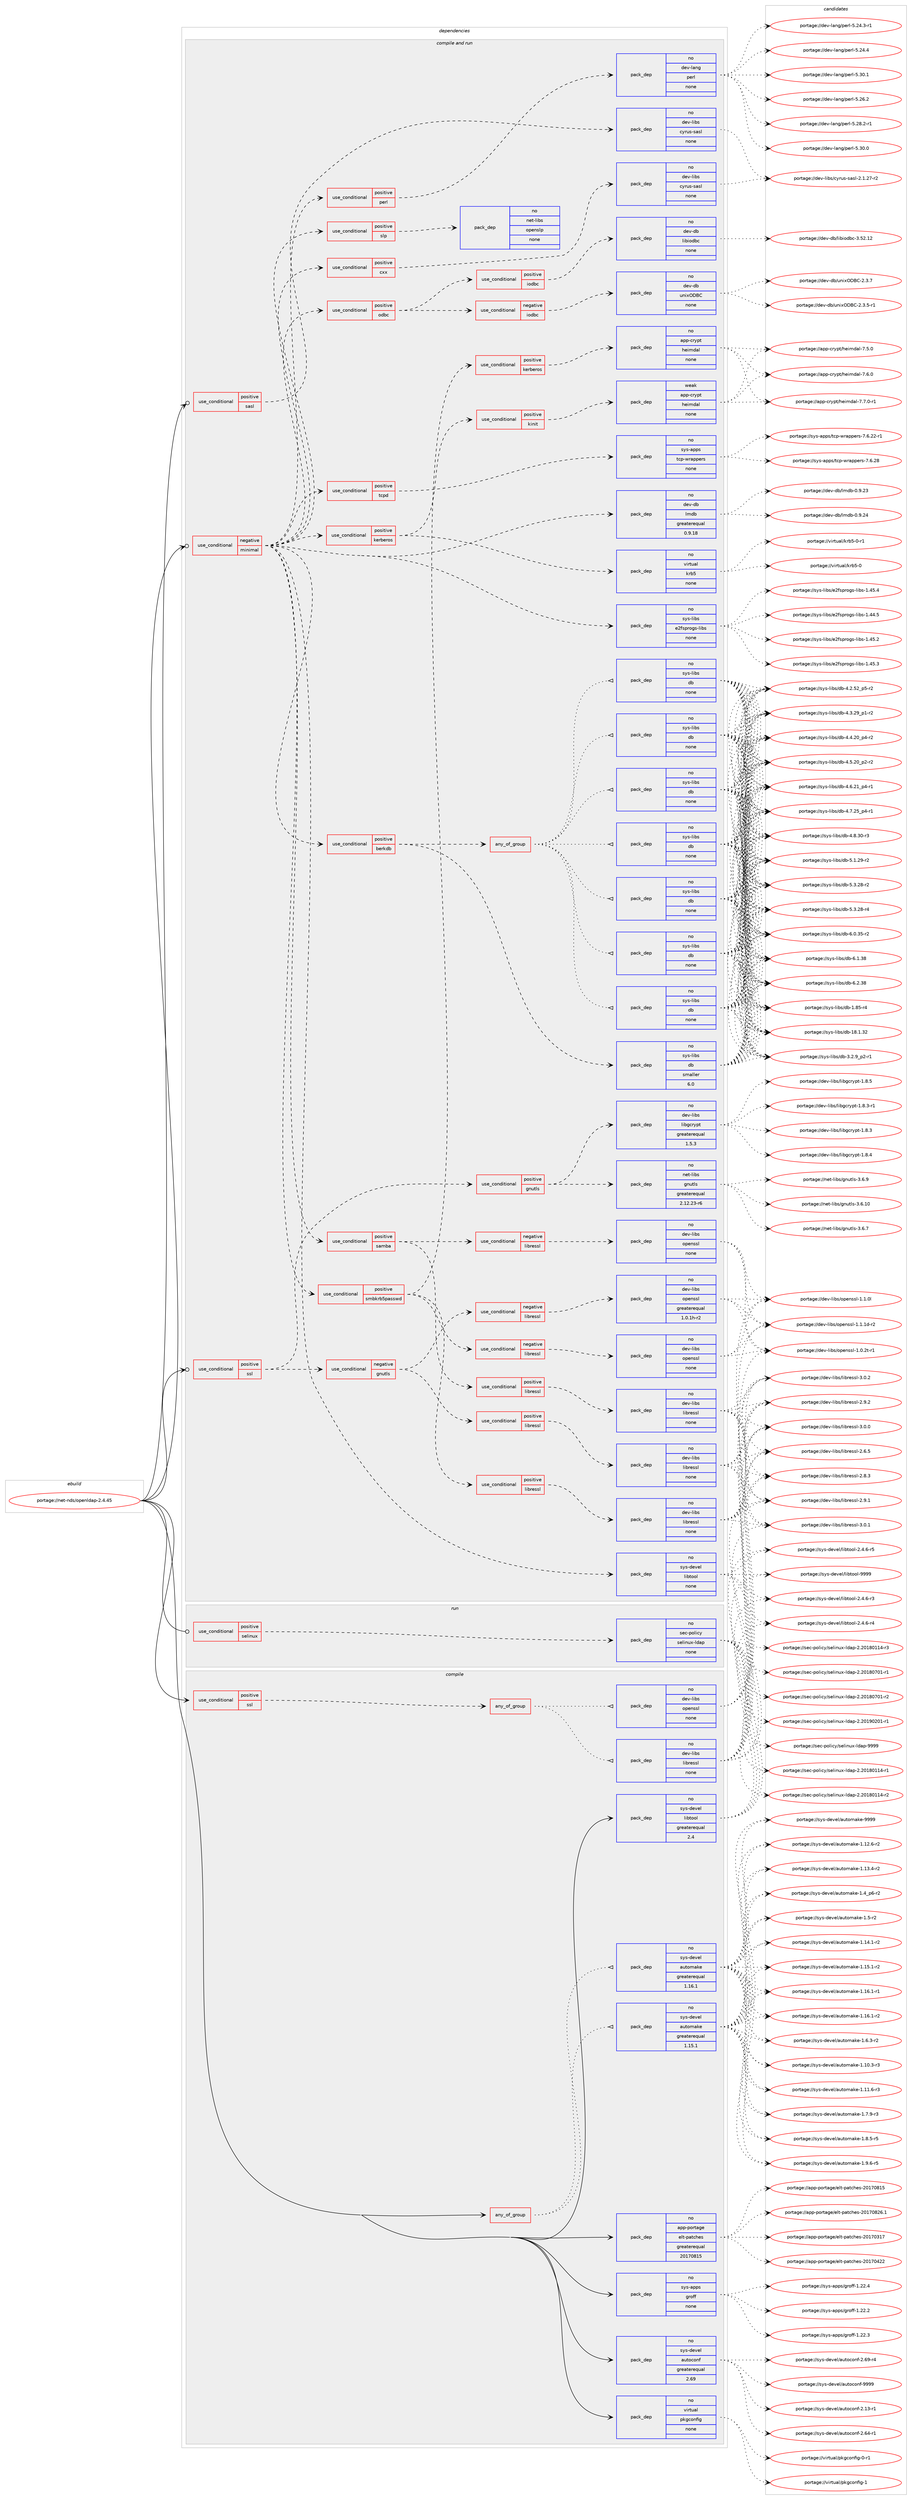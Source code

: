 digraph prolog {

# *************
# Graph options
# *************

newrank=true;
concentrate=true;
compound=true;
graph [rankdir=LR,fontname=Helvetica,fontsize=10,ranksep=1.5];#, ranksep=2.5, nodesep=0.2];
edge  [arrowhead=vee];
node  [fontname=Helvetica,fontsize=10];

# **********
# The ebuild
# **********

subgraph cluster_leftcol {
color=gray;
rank=same;
label=<<i>ebuild</i>>;
id [label="portage://net-nds/openldap-2.4.45", color=red, width=4, href="../net-nds/openldap-2.4.45.svg"];
}

# ****************
# The dependencies
# ****************

subgraph cluster_midcol {
color=gray;
label=<<i>dependencies</i>>;
subgraph cluster_compile {
fillcolor="#eeeeee";
style=filled;
label=<<i>compile</i>>;
subgraph any6079 {
dependency371701 [label=<<TABLE BORDER="0" CELLBORDER="1" CELLSPACING="0" CELLPADDING="4"><TR><TD CELLPADDING="10">any_of_group</TD></TR></TABLE>>, shape=none, color=red];subgraph pack272500 {
dependency371702 [label=<<TABLE BORDER="0" CELLBORDER="1" CELLSPACING="0" CELLPADDING="4" WIDTH="220"><TR><TD ROWSPAN="6" CELLPADDING="30">pack_dep</TD></TR><TR><TD WIDTH="110">no</TD></TR><TR><TD>sys-devel</TD></TR><TR><TD>automake</TD></TR><TR><TD>greaterequal</TD></TR><TR><TD>1.16.1</TD></TR></TABLE>>, shape=none, color=blue];
}
dependency371701:e -> dependency371702:w [weight=20,style="dotted",arrowhead="oinv"];
subgraph pack272501 {
dependency371703 [label=<<TABLE BORDER="0" CELLBORDER="1" CELLSPACING="0" CELLPADDING="4" WIDTH="220"><TR><TD ROWSPAN="6" CELLPADDING="30">pack_dep</TD></TR><TR><TD WIDTH="110">no</TD></TR><TR><TD>sys-devel</TD></TR><TR><TD>automake</TD></TR><TR><TD>greaterequal</TD></TR><TR><TD>1.15.1</TD></TR></TABLE>>, shape=none, color=blue];
}
dependency371701:e -> dependency371703:w [weight=20,style="dotted",arrowhead="oinv"];
}
id:e -> dependency371701:w [weight=20,style="solid",arrowhead="vee"];
subgraph cond92933 {
dependency371704 [label=<<TABLE BORDER="0" CELLBORDER="1" CELLSPACING="0" CELLPADDING="4"><TR><TD ROWSPAN="3" CELLPADDING="10">use_conditional</TD></TR><TR><TD>positive</TD></TR><TR><TD>ssl</TD></TR></TABLE>>, shape=none, color=red];
subgraph any6080 {
dependency371705 [label=<<TABLE BORDER="0" CELLBORDER="1" CELLSPACING="0" CELLPADDING="4"><TR><TD CELLPADDING="10">any_of_group</TD></TR></TABLE>>, shape=none, color=red];subgraph pack272502 {
dependency371706 [label=<<TABLE BORDER="0" CELLBORDER="1" CELLSPACING="0" CELLPADDING="4" WIDTH="220"><TR><TD ROWSPAN="6" CELLPADDING="30">pack_dep</TD></TR><TR><TD WIDTH="110">no</TD></TR><TR><TD>dev-libs</TD></TR><TR><TD>openssl</TD></TR><TR><TD>none</TD></TR><TR><TD></TD></TR></TABLE>>, shape=none, color=blue];
}
dependency371705:e -> dependency371706:w [weight=20,style="dotted",arrowhead="oinv"];
subgraph pack272503 {
dependency371707 [label=<<TABLE BORDER="0" CELLBORDER="1" CELLSPACING="0" CELLPADDING="4" WIDTH="220"><TR><TD ROWSPAN="6" CELLPADDING="30">pack_dep</TD></TR><TR><TD WIDTH="110">no</TD></TR><TR><TD>dev-libs</TD></TR><TR><TD>libressl</TD></TR><TR><TD>none</TD></TR><TR><TD></TD></TR></TABLE>>, shape=none, color=blue];
}
dependency371705:e -> dependency371707:w [weight=20,style="dotted",arrowhead="oinv"];
}
dependency371704:e -> dependency371705:w [weight=20,style="dashed",arrowhead="vee"];
}
id:e -> dependency371704:w [weight=20,style="solid",arrowhead="vee"];
subgraph pack272504 {
dependency371708 [label=<<TABLE BORDER="0" CELLBORDER="1" CELLSPACING="0" CELLPADDING="4" WIDTH="220"><TR><TD ROWSPAN="6" CELLPADDING="30">pack_dep</TD></TR><TR><TD WIDTH="110">no</TD></TR><TR><TD>app-portage</TD></TR><TR><TD>elt-patches</TD></TR><TR><TD>greaterequal</TD></TR><TR><TD>20170815</TD></TR></TABLE>>, shape=none, color=blue];
}
id:e -> dependency371708:w [weight=20,style="solid",arrowhead="vee"];
subgraph pack272505 {
dependency371709 [label=<<TABLE BORDER="0" CELLBORDER="1" CELLSPACING="0" CELLPADDING="4" WIDTH="220"><TR><TD ROWSPAN="6" CELLPADDING="30">pack_dep</TD></TR><TR><TD WIDTH="110">no</TD></TR><TR><TD>sys-apps</TD></TR><TR><TD>groff</TD></TR><TR><TD>none</TD></TR><TR><TD></TD></TR></TABLE>>, shape=none, color=blue];
}
id:e -> dependency371709:w [weight=20,style="solid",arrowhead="vee"];
subgraph pack272506 {
dependency371710 [label=<<TABLE BORDER="0" CELLBORDER="1" CELLSPACING="0" CELLPADDING="4" WIDTH="220"><TR><TD ROWSPAN="6" CELLPADDING="30">pack_dep</TD></TR><TR><TD WIDTH="110">no</TD></TR><TR><TD>sys-devel</TD></TR><TR><TD>autoconf</TD></TR><TR><TD>greaterequal</TD></TR><TR><TD>2.69</TD></TR></TABLE>>, shape=none, color=blue];
}
id:e -> dependency371710:w [weight=20,style="solid",arrowhead="vee"];
subgraph pack272507 {
dependency371711 [label=<<TABLE BORDER="0" CELLBORDER="1" CELLSPACING="0" CELLPADDING="4" WIDTH="220"><TR><TD ROWSPAN="6" CELLPADDING="30">pack_dep</TD></TR><TR><TD WIDTH="110">no</TD></TR><TR><TD>sys-devel</TD></TR><TR><TD>libtool</TD></TR><TR><TD>greaterequal</TD></TR><TR><TD>2.4</TD></TR></TABLE>>, shape=none, color=blue];
}
id:e -> dependency371711:w [weight=20,style="solid",arrowhead="vee"];
subgraph pack272508 {
dependency371712 [label=<<TABLE BORDER="0" CELLBORDER="1" CELLSPACING="0" CELLPADDING="4" WIDTH="220"><TR><TD ROWSPAN="6" CELLPADDING="30">pack_dep</TD></TR><TR><TD WIDTH="110">no</TD></TR><TR><TD>virtual</TD></TR><TR><TD>pkgconfig</TD></TR><TR><TD>none</TD></TR><TR><TD></TD></TR></TABLE>>, shape=none, color=blue];
}
id:e -> dependency371712:w [weight=20,style="solid",arrowhead="vee"];
}
subgraph cluster_compileandrun {
fillcolor="#eeeeee";
style=filled;
label=<<i>compile and run</i>>;
subgraph cond92934 {
dependency371713 [label=<<TABLE BORDER="0" CELLBORDER="1" CELLSPACING="0" CELLPADDING="4"><TR><TD ROWSPAN="3" CELLPADDING="10">use_conditional</TD></TR><TR><TD>negative</TD></TR><TR><TD>minimal</TD></TR></TABLE>>, shape=none, color=red];
subgraph pack272509 {
dependency371714 [label=<<TABLE BORDER="0" CELLBORDER="1" CELLSPACING="0" CELLPADDING="4" WIDTH="220"><TR><TD ROWSPAN="6" CELLPADDING="30">pack_dep</TD></TR><TR><TD WIDTH="110">no</TD></TR><TR><TD>sys-devel</TD></TR><TR><TD>libtool</TD></TR><TR><TD>none</TD></TR><TR><TD></TD></TR></TABLE>>, shape=none, color=blue];
}
dependency371713:e -> dependency371714:w [weight=20,style="dashed",arrowhead="vee"];
subgraph pack272510 {
dependency371715 [label=<<TABLE BORDER="0" CELLBORDER="1" CELLSPACING="0" CELLPADDING="4" WIDTH="220"><TR><TD ROWSPAN="6" CELLPADDING="30">pack_dep</TD></TR><TR><TD WIDTH="110">no</TD></TR><TR><TD>sys-libs</TD></TR><TR><TD>e2fsprogs-libs</TD></TR><TR><TD>none</TD></TR><TR><TD></TD></TR></TABLE>>, shape=none, color=blue];
}
dependency371713:e -> dependency371715:w [weight=20,style="dashed",arrowhead="vee"];
subgraph pack272511 {
dependency371716 [label=<<TABLE BORDER="0" CELLBORDER="1" CELLSPACING="0" CELLPADDING="4" WIDTH="220"><TR><TD ROWSPAN="6" CELLPADDING="30">pack_dep</TD></TR><TR><TD WIDTH="110">no</TD></TR><TR><TD>dev-db</TD></TR><TR><TD>lmdb</TD></TR><TR><TD>greaterequal</TD></TR><TR><TD>0.9.18</TD></TR></TABLE>>, shape=none, color=blue];
}
dependency371713:e -> dependency371716:w [weight=20,style="dashed",arrowhead="vee"];
subgraph cond92935 {
dependency371717 [label=<<TABLE BORDER="0" CELLBORDER="1" CELLSPACING="0" CELLPADDING="4"><TR><TD ROWSPAN="3" CELLPADDING="10">use_conditional</TD></TR><TR><TD>positive</TD></TR><TR><TD>tcpd</TD></TR></TABLE>>, shape=none, color=red];
subgraph pack272512 {
dependency371718 [label=<<TABLE BORDER="0" CELLBORDER="1" CELLSPACING="0" CELLPADDING="4" WIDTH="220"><TR><TD ROWSPAN="6" CELLPADDING="30">pack_dep</TD></TR><TR><TD WIDTH="110">no</TD></TR><TR><TD>sys-apps</TD></TR><TR><TD>tcp-wrappers</TD></TR><TR><TD>none</TD></TR><TR><TD></TD></TR></TABLE>>, shape=none, color=blue];
}
dependency371717:e -> dependency371718:w [weight=20,style="dashed",arrowhead="vee"];
}
dependency371713:e -> dependency371717:w [weight=20,style="dashed",arrowhead="vee"];
subgraph cond92936 {
dependency371719 [label=<<TABLE BORDER="0" CELLBORDER="1" CELLSPACING="0" CELLPADDING="4"><TR><TD ROWSPAN="3" CELLPADDING="10">use_conditional</TD></TR><TR><TD>positive</TD></TR><TR><TD>odbc</TD></TR></TABLE>>, shape=none, color=red];
subgraph cond92937 {
dependency371720 [label=<<TABLE BORDER="0" CELLBORDER="1" CELLSPACING="0" CELLPADDING="4"><TR><TD ROWSPAN="3" CELLPADDING="10">use_conditional</TD></TR><TR><TD>negative</TD></TR><TR><TD>iodbc</TD></TR></TABLE>>, shape=none, color=red];
subgraph pack272513 {
dependency371721 [label=<<TABLE BORDER="0" CELLBORDER="1" CELLSPACING="0" CELLPADDING="4" WIDTH="220"><TR><TD ROWSPAN="6" CELLPADDING="30">pack_dep</TD></TR><TR><TD WIDTH="110">no</TD></TR><TR><TD>dev-db</TD></TR><TR><TD>unixODBC</TD></TR><TR><TD>none</TD></TR><TR><TD></TD></TR></TABLE>>, shape=none, color=blue];
}
dependency371720:e -> dependency371721:w [weight=20,style="dashed",arrowhead="vee"];
}
dependency371719:e -> dependency371720:w [weight=20,style="dashed",arrowhead="vee"];
subgraph cond92938 {
dependency371722 [label=<<TABLE BORDER="0" CELLBORDER="1" CELLSPACING="0" CELLPADDING="4"><TR><TD ROWSPAN="3" CELLPADDING="10">use_conditional</TD></TR><TR><TD>positive</TD></TR><TR><TD>iodbc</TD></TR></TABLE>>, shape=none, color=red];
subgraph pack272514 {
dependency371723 [label=<<TABLE BORDER="0" CELLBORDER="1" CELLSPACING="0" CELLPADDING="4" WIDTH="220"><TR><TD ROWSPAN="6" CELLPADDING="30">pack_dep</TD></TR><TR><TD WIDTH="110">no</TD></TR><TR><TD>dev-db</TD></TR><TR><TD>libiodbc</TD></TR><TR><TD>none</TD></TR><TR><TD></TD></TR></TABLE>>, shape=none, color=blue];
}
dependency371722:e -> dependency371723:w [weight=20,style="dashed",arrowhead="vee"];
}
dependency371719:e -> dependency371722:w [weight=20,style="dashed",arrowhead="vee"];
}
dependency371713:e -> dependency371719:w [weight=20,style="dashed",arrowhead="vee"];
subgraph cond92939 {
dependency371724 [label=<<TABLE BORDER="0" CELLBORDER="1" CELLSPACING="0" CELLPADDING="4"><TR><TD ROWSPAN="3" CELLPADDING="10">use_conditional</TD></TR><TR><TD>positive</TD></TR><TR><TD>slp</TD></TR></TABLE>>, shape=none, color=red];
subgraph pack272515 {
dependency371725 [label=<<TABLE BORDER="0" CELLBORDER="1" CELLSPACING="0" CELLPADDING="4" WIDTH="220"><TR><TD ROWSPAN="6" CELLPADDING="30">pack_dep</TD></TR><TR><TD WIDTH="110">no</TD></TR><TR><TD>net-libs</TD></TR><TR><TD>openslp</TD></TR><TR><TD>none</TD></TR><TR><TD></TD></TR></TABLE>>, shape=none, color=blue];
}
dependency371724:e -> dependency371725:w [weight=20,style="dashed",arrowhead="vee"];
}
dependency371713:e -> dependency371724:w [weight=20,style="dashed",arrowhead="vee"];
subgraph cond92940 {
dependency371726 [label=<<TABLE BORDER="0" CELLBORDER="1" CELLSPACING="0" CELLPADDING="4"><TR><TD ROWSPAN="3" CELLPADDING="10">use_conditional</TD></TR><TR><TD>positive</TD></TR><TR><TD>perl</TD></TR></TABLE>>, shape=none, color=red];
subgraph pack272516 {
dependency371727 [label=<<TABLE BORDER="0" CELLBORDER="1" CELLSPACING="0" CELLPADDING="4" WIDTH="220"><TR><TD ROWSPAN="6" CELLPADDING="30">pack_dep</TD></TR><TR><TD WIDTH="110">no</TD></TR><TR><TD>dev-lang</TD></TR><TR><TD>perl</TD></TR><TR><TD>none</TD></TR><TR><TD></TD></TR></TABLE>>, shape=none, color=blue];
}
dependency371726:e -> dependency371727:w [weight=20,style="dashed",arrowhead="vee"];
}
dependency371713:e -> dependency371726:w [weight=20,style="dashed",arrowhead="vee"];
subgraph cond92941 {
dependency371728 [label=<<TABLE BORDER="0" CELLBORDER="1" CELLSPACING="0" CELLPADDING="4"><TR><TD ROWSPAN="3" CELLPADDING="10">use_conditional</TD></TR><TR><TD>positive</TD></TR><TR><TD>samba</TD></TR></TABLE>>, shape=none, color=red];
subgraph cond92942 {
dependency371729 [label=<<TABLE BORDER="0" CELLBORDER="1" CELLSPACING="0" CELLPADDING="4"><TR><TD ROWSPAN="3" CELLPADDING="10">use_conditional</TD></TR><TR><TD>negative</TD></TR><TR><TD>libressl</TD></TR></TABLE>>, shape=none, color=red];
subgraph pack272517 {
dependency371730 [label=<<TABLE BORDER="0" CELLBORDER="1" CELLSPACING="0" CELLPADDING="4" WIDTH="220"><TR><TD ROWSPAN="6" CELLPADDING="30">pack_dep</TD></TR><TR><TD WIDTH="110">no</TD></TR><TR><TD>dev-libs</TD></TR><TR><TD>openssl</TD></TR><TR><TD>none</TD></TR><TR><TD></TD></TR></TABLE>>, shape=none, color=blue];
}
dependency371729:e -> dependency371730:w [weight=20,style="dashed",arrowhead="vee"];
}
dependency371728:e -> dependency371729:w [weight=20,style="dashed",arrowhead="vee"];
subgraph cond92943 {
dependency371731 [label=<<TABLE BORDER="0" CELLBORDER="1" CELLSPACING="0" CELLPADDING="4"><TR><TD ROWSPAN="3" CELLPADDING="10">use_conditional</TD></TR><TR><TD>positive</TD></TR><TR><TD>libressl</TD></TR></TABLE>>, shape=none, color=red];
subgraph pack272518 {
dependency371732 [label=<<TABLE BORDER="0" CELLBORDER="1" CELLSPACING="0" CELLPADDING="4" WIDTH="220"><TR><TD ROWSPAN="6" CELLPADDING="30">pack_dep</TD></TR><TR><TD WIDTH="110">no</TD></TR><TR><TD>dev-libs</TD></TR><TR><TD>libressl</TD></TR><TR><TD>none</TD></TR><TR><TD></TD></TR></TABLE>>, shape=none, color=blue];
}
dependency371731:e -> dependency371732:w [weight=20,style="dashed",arrowhead="vee"];
}
dependency371728:e -> dependency371731:w [weight=20,style="dashed",arrowhead="vee"];
}
dependency371713:e -> dependency371728:w [weight=20,style="dashed",arrowhead="vee"];
subgraph cond92944 {
dependency371733 [label=<<TABLE BORDER="0" CELLBORDER="1" CELLSPACING="0" CELLPADDING="4"><TR><TD ROWSPAN="3" CELLPADDING="10">use_conditional</TD></TR><TR><TD>positive</TD></TR><TR><TD>berkdb</TD></TR></TABLE>>, shape=none, color=red];
subgraph pack272519 {
dependency371734 [label=<<TABLE BORDER="0" CELLBORDER="1" CELLSPACING="0" CELLPADDING="4" WIDTH="220"><TR><TD ROWSPAN="6" CELLPADDING="30">pack_dep</TD></TR><TR><TD WIDTH="110">no</TD></TR><TR><TD>sys-libs</TD></TR><TR><TD>db</TD></TR><TR><TD>smaller</TD></TR><TR><TD>6.0</TD></TR></TABLE>>, shape=none, color=blue];
}
dependency371733:e -> dependency371734:w [weight=20,style="dashed",arrowhead="vee"];
subgraph any6081 {
dependency371735 [label=<<TABLE BORDER="0" CELLBORDER="1" CELLSPACING="0" CELLPADDING="4"><TR><TD CELLPADDING="10">any_of_group</TD></TR></TABLE>>, shape=none, color=red];subgraph pack272520 {
dependency371736 [label=<<TABLE BORDER="0" CELLBORDER="1" CELLSPACING="0" CELLPADDING="4" WIDTH="220"><TR><TD ROWSPAN="6" CELLPADDING="30">pack_dep</TD></TR><TR><TD WIDTH="110">no</TD></TR><TR><TD>sys-libs</TD></TR><TR><TD>db</TD></TR><TR><TD>none</TD></TR><TR><TD></TD></TR></TABLE>>, shape=none, color=blue];
}
dependency371735:e -> dependency371736:w [weight=20,style="dotted",arrowhead="oinv"];
subgraph pack272521 {
dependency371737 [label=<<TABLE BORDER="0" CELLBORDER="1" CELLSPACING="0" CELLPADDING="4" WIDTH="220"><TR><TD ROWSPAN="6" CELLPADDING="30">pack_dep</TD></TR><TR><TD WIDTH="110">no</TD></TR><TR><TD>sys-libs</TD></TR><TR><TD>db</TD></TR><TR><TD>none</TD></TR><TR><TD></TD></TR></TABLE>>, shape=none, color=blue];
}
dependency371735:e -> dependency371737:w [weight=20,style="dotted",arrowhead="oinv"];
subgraph pack272522 {
dependency371738 [label=<<TABLE BORDER="0" CELLBORDER="1" CELLSPACING="0" CELLPADDING="4" WIDTH="220"><TR><TD ROWSPAN="6" CELLPADDING="30">pack_dep</TD></TR><TR><TD WIDTH="110">no</TD></TR><TR><TD>sys-libs</TD></TR><TR><TD>db</TD></TR><TR><TD>none</TD></TR><TR><TD></TD></TR></TABLE>>, shape=none, color=blue];
}
dependency371735:e -> dependency371738:w [weight=20,style="dotted",arrowhead="oinv"];
subgraph pack272523 {
dependency371739 [label=<<TABLE BORDER="0" CELLBORDER="1" CELLSPACING="0" CELLPADDING="4" WIDTH="220"><TR><TD ROWSPAN="6" CELLPADDING="30">pack_dep</TD></TR><TR><TD WIDTH="110">no</TD></TR><TR><TD>sys-libs</TD></TR><TR><TD>db</TD></TR><TR><TD>none</TD></TR><TR><TD></TD></TR></TABLE>>, shape=none, color=blue];
}
dependency371735:e -> dependency371739:w [weight=20,style="dotted",arrowhead="oinv"];
subgraph pack272524 {
dependency371740 [label=<<TABLE BORDER="0" CELLBORDER="1" CELLSPACING="0" CELLPADDING="4" WIDTH="220"><TR><TD ROWSPAN="6" CELLPADDING="30">pack_dep</TD></TR><TR><TD WIDTH="110">no</TD></TR><TR><TD>sys-libs</TD></TR><TR><TD>db</TD></TR><TR><TD>none</TD></TR><TR><TD></TD></TR></TABLE>>, shape=none, color=blue];
}
dependency371735:e -> dependency371740:w [weight=20,style="dotted",arrowhead="oinv"];
subgraph pack272525 {
dependency371741 [label=<<TABLE BORDER="0" CELLBORDER="1" CELLSPACING="0" CELLPADDING="4" WIDTH="220"><TR><TD ROWSPAN="6" CELLPADDING="30">pack_dep</TD></TR><TR><TD WIDTH="110">no</TD></TR><TR><TD>sys-libs</TD></TR><TR><TD>db</TD></TR><TR><TD>none</TD></TR><TR><TD></TD></TR></TABLE>>, shape=none, color=blue];
}
dependency371735:e -> dependency371741:w [weight=20,style="dotted",arrowhead="oinv"];
subgraph pack272526 {
dependency371742 [label=<<TABLE BORDER="0" CELLBORDER="1" CELLSPACING="0" CELLPADDING="4" WIDTH="220"><TR><TD ROWSPAN="6" CELLPADDING="30">pack_dep</TD></TR><TR><TD WIDTH="110">no</TD></TR><TR><TD>sys-libs</TD></TR><TR><TD>db</TD></TR><TR><TD>none</TD></TR><TR><TD></TD></TR></TABLE>>, shape=none, color=blue];
}
dependency371735:e -> dependency371742:w [weight=20,style="dotted",arrowhead="oinv"];
}
dependency371733:e -> dependency371735:w [weight=20,style="dashed",arrowhead="vee"];
}
dependency371713:e -> dependency371733:w [weight=20,style="dashed",arrowhead="vee"];
subgraph cond92945 {
dependency371743 [label=<<TABLE BORDER="0" CELLBORDER="1" CELLSPACING="0" CELLPADDING="4"><TR><TD ROWSPAN="3" CELLPADDING="10">use_conditional</TD></TR><TR><TD>positive</TD></TR><TR><TD>smbkrb5passwd</TD></TR></TABLE>>, shape=none, color=red];
subgraph cond92946 {
dependency371744 [label=<<TABLE BORDER="0" CELLBORDER="1" CELLSPACING="0" CELLPADDING="4"><TR><TD ROWSPAN="3" CELLPADDING="10">use_conditional</TD></TR><TR><TD>negative</TD></TR><TR><TD>libressl</TD></TR></TABLE>>, shape=none, color=red];
subgraph pack272527 {
dependency371745 [label=<<TABLE BORDER="0" CELLBORDER="1" CELLSPACING="0" CELLPADDING="4" WIDTH="220"><TR><TD ROWSPAN="6" CELLPADDING="30">pack_dep</TD></TR><TR><TD WIDTH="110">no</TD></TR><TR><TD>dev-libs</TD></TR><TR><TD>openssl</TD></TR><TR><TD>none</TD></TR><TR><TD></TD></TR></TABLE>>, shape=none, color=blue];
}
dependency371744:e -> dependency371745:w [weight=20,style="dashed",arrowhead="vee"];
}
dependency371743:e -> dependency371744:w [weight=20,style="dashed",arrowhead="vee"];
subgraph cond92947 {
dependency371746 [label=<<TABLE BORDER="0" CELLBORDER="1" CELLSPACING="0" CELLPADDING="4"><TR><TD ROWSPAN="3" CELLPADDING="10">use_conditional</TD></TR><TR><TD>positive</TD></TR><TR><TD>libressl</TD></TR></TABLE>>, shape=none, color=red];
subgraph pack272528 {
dependency371747 [label=<<TABLE BORDER="0" CELLBORDER="1" CELLSPACING="0" CELLPADDING="4" WIDTH="220"><TR><TD ROWSPAN="6" CELLPADDING="30">pack_dep</TD></TR><TR><TD WIDTH="110">no</TD></TR><TR><TD>dev-libs</TD></TR><TR><TD>libressl</TD></TR><TR><TD>none</TD></TR><TR><TD></TD></TR></TABLE>>, shape=none, color=blue];
}
dependency371746:e -> dependency371747:w [weight=20,style="dashed",arrowhead="vee"];
}
dependency371743:e -> dependency371746:w [weight=20,style="dashed",arrowhead="vee"];
subgraph cond92948 {
dependency371748 [label=<<TABLE BORDER="0" CELLBORDER="1" CELLSPACING="0" CELLPADDING="4"><TR><TD ROWSPAN="3" CELLPADDING="10">use_conditional</TD></TR><TR><TD>positive</TD></TR><TR><TD>kerberos</TD></TR></TABLE>>, shape=none, color=red];
subgraph pack272529 {
dependency371749 [label=<<TABLE BORDER="0" CELLBORDER="1" CELLSPACING="0" CELLPADDING="4" WIDTH="220"><TR><TD ROWSPAN="6" CELLPADDING="30">pack_dep</TD></TR><TR><TD WIDTH="110">no</TD></TR><TR><TD>app-crypt</TD></TR><TR><TD>heimdal</TD></TR><TR><TD>none</TD></TR><TR><TD></TD></TR></TABLE>>, shape=none, color=blue];
}
dependency371748:e -> dependency371749:w [weight=20,style="dashed",arrowhead="vee"];
}
dependency371743:e -> dependency371748:w [weight=20,style="dashed",arrowhead="vee"];
}
dependency371713:e -> dependency371743:w [weight=20,style="dashed",arrowhead="vee"];
subgraph cond92949 {
dependency371750 [label=<<TABLE BORDER="0" CELLBORDER="1" CELLSPACING="0" CELLPADDING="4"><TR><TD ROWSPAN="3" CELLPADDING="10">use_conditional</TD></TR><TR><TD>positive</TD></TR><TR><TD>kerberos</TD></TR></TABLE>>, shape=none, color=red];
subgraph pack272530 {
dependency371751 [label=<<TABLE BORDER="0" CELLBORDER="1" CELLSPACING="0" CELLPADDING="4" WIDTH="220"><TR><TD ROWSPAN="6" CELLPADDING="30">pack_dep</TD></TR><TR><TD WIDTH="110">no</TD></TR><TR><TD>virtual</TD></TR><TR><TD>krb5</TD></TR><TR><TD>none</TD></TR><TR><TD></TD></TR></TABLE>>, shape=none, color=blue];
}
dependency371750:e -> dependency371751:w [weight=20,style="dashed",arrowhead="vee"];
subgraph cond92950 {
dependency371752 [label=<<TABLE BORDER="0" CELLBORDER="1" CELLSPACING="0" CELLPADDING="4"><TR><TD ROWSPAN="3" CELLPADDING="10">use_conditional</TD></TR><TR><TD>positive</TD></TR><TR><TD>kinit</TD></TR></TABLE>>, shape=none, color=red];
subgraph pack272531 {
dependency371753 [label=<<TABLE BORDER="0" CELLBORDER="1" CELLSPACING="0" CELLPADDING="4" WIDTH="220"><TR><TD ROWSPAN="6" CELLPADDING="30">pack_dep</TD></TR><TR><TD WIDTH="110">weak</TD></TR><TR><TD>app-crypt</TD></TR><TR><TD>heimdal</TD></TR><TR><TD>none</TD></TR><TR><TD></TD></TR></TABLE>>, shape=none, color=blue];
}
dependency371752:e -> dependency371753:w [weight=20,style="dashed",arrowhead="vee"];
}
dependency371750:e -> dependency371752:w [weight=20,style="dashed",arrowhead="vee"];
}
dependency371713:e -> dependency371750:w [weight=20,style="dashed",arrowhead="vee"];
subgraph cond92951 {
dependency371754 [label=<<TABLE BORDER="0" CELLBORDER="1" CELLSPACING="0" CELLPADDING="4"><TR><TD ROWSPAN="3" CELLPADDING="10">use_conditional</TD></TR><TR><TD>positive</TD></TR><TR><TD>cxx</TD></TR></TABLE>>, shape=none, color=red];
subgraph pack272532 {
dependency371755 [label=<<TABLE BORDER="0" CELLBORDER="1" CELLSPACING="0" CELLPADDING="4" WIDTH="220"><TR><TD ROWSPAN="6" CELLPADDING="30">pack_dep</TD></TR><TR><TD WIDTH="110">no</TD></TR><TR><TD>dev-libs</TD></TR><TR><TD>cyrus-sasl</TD></TR><TR><TD>none</TD></TR><TR><TD></TD></TR></TABLE>>, shape=none, color=blue];
}
dependency371754:e -> dependency371755:w [weight=20,style="dashed",arrowhead="vee"];
}
dependency371713:e -> dependency371754:w [weight=20,style="dashed",arrowhead="vee"];
}
id:e -> dependency371713:w [weight=20,style="solid",arrowhead="odotvee"];
subgraph cond92952 {
dependency371756 [label=<<TABLE BORDER="0" CELLBORDER="1" CELLSPACING="0" CELLPADDING="4"><TR><TD ROWSPAN="3" CELLPADDING="10">use_conditional</TD></TR><TR><TD>positive</TD></TR><TR><TD>sasl</TD></TR></TABLE>>, shape=none, color=red];
subgraph pack272533 {
dependency371757 [label=<<TABLE BORDER="0" CELLBORDER="1" CELLSPACING="0" CELLPADDING="4" WIDTH="220"><TR><TD ROWSPAN="6" CELLPADDING="30">pack_dep</TD></TR><TR><TD WIDTH="110">no</TD></TR><TR><TD>dev-libs</TD></TR><TR><TD>cyrus-sasl</TD></TR><TR><TD>none</TD></TR><TR><TD></TD></TR></TABLE>>, shape=none, color=blue];
}
dependency371756:e -> dependency371757:w [weight=20,style="dashed",arrowhead="vee"];
}
id:e -> dependency371756:w [weight=20,style="solid",arrowhead="odotvee"];
subgraph cond92953 {
dependency371758 [label=<<TABLE BORDER="0" CELLBORDER="1" CELLSPACING="0" CELLPADDING="4"><TR><TD ROWSPAN="3" CELLPADDING="10">use_conditional</TD></TR><TR><TD>positive</TD></TR><TR><TD>ssl</TD></TR></TABLE>>, shape=none, color=red];
subgraph cond92954 {
dependency371759 [label=<<TABLE BORDER="0" CELLBORDER="1" CELLSPACING="0" CELLPADDING="4"><TR><TD ROWSPAN="3" CELLPADDING="10">use_conditional</TD></TR><TR><TD>negative</TD></TR><TR><TD>gnutls</TD></TR></TABLE>>, shape=none, color=red];
subgraph cond92955 {
dependency371760 [label=<<TABLE BORDER="0" CELLBORDER="1" CELLSPACING="0" CELLPADDING="4"><TR><TD ROWSPAN="3" CELLPADDING="10">use_conditional</TD></TR><TR><TD>negative</TD></TR><TR><TD>libressl</TD></TR></TABLE>>, shape=none, color=red];
subgraph pack272534 {
dependency371761 [label=<<TABLE BORDER="0" CELLBORDER="1" CELLSPACING="0" CELLPADDING="4" WIDTH="220"><TR><TD ROWSPAN="6" CELLPADDING="30">pack_dep</TD></TR><TR><TD WIDTH="110">no</TD></TR><TR><TD>dev-libs</TD></TR><TR><TD>openssl</TD></TR><TR><TD>greaterequal</TD></TR><TR><TD>1.0.1h-r2</TD></TR></TABLE>>, shape=none, color=blue];
}
dependency371760:e -> dependency371761:w [weight=20,style="dashed",arrowhead="vee"];
}
dependency371759:e -> dependency371760:w [weight=20,style="dashed",arrowhead="vee"];
subgraph cond92956 {
dependency371762 [label=<<TABLE BORDER="0" CELLBORDER="1" CELLSPACING="0" CELLPADDING="4"><TR><TD ROWSPAN="3" CELLPADDING="10">use_conditional</TD></TR><TR><TD>positive</TD></TR><TR><TD>libressl</TD></TR></TABLE>>, shape=none, color=red];
subgraph pack272535 {
dependency371763 [label=<<TABLE BORDER="0" CELLBORDER="1" CELLSPACING="0" CELLPADDING="4" WIDTH="220"><TR><TD ROWSPAN="6" CELLPADDING="30">pack_dep</TD></TR><TR><TD WIDTH="110">no</TD></TR><TR><TD>dev-libs</TD></TR><TR><TD>libressl</TD></TR><TR><TD>none</TD></TR><TR><TD></TD></TR></TABLE>>, shape=none, color=blue];
}
dependency371762:e -> dependency371763:w [weight=20,style="dashed",arrowhead="vee"];
}
dependency371759:e -> dependency371762:w [weight=20,style="dashed",arrowhead="vee"];
}
dependency371758:e -> dependency371759:w [weight=20,style="dashed",arrowhead="vee"];
subgraph cond92957 {
dependency371764 [label=<<TABLE BORDER="0" CELLBORDER="1" CELLSPACING="0" CELLPADDING="4"><TR><TD ROWSPAN="3" CELLPADDING="10">use_conditional</TD></TR><TR><TD>positive</TD></TR><TR><TD>gnutls</TD></TR></TABLE>>, shape=none, color=red];
subgraph pack272536 {
dependency371765 [label=<<TABLE BORDER="0" CELLBORDER="1" CELLSPACING="0" CELLPADDING="4" WIDTH="220"><TR><TD ROWSPAN="6" CELLPADDING="30">pack_dep</TD></TR><TR><TD WIDTH="110">no</TD></TR><TR><TD>net-libs</TD></TR><TR><TD>gnutls</TD></TR><TR><TD>greaterequal</TD></TR><TR><TD>2.12.23-r6</TD></TR></TABLE>>, shape=none, color=blue];
}
dependency371764:e -> dependency371765:w [weight=20,style="dashed",arrowhead="vee"];
subgraph pack272537 {
dependency371766 [label=<<TABLE BORDER="0" CELLBORDER="1" CELLSPACING="0" CELLPADDING="4" WIDTH="220"><TR><TD ROWSPAN="6" CELLPADDING="30">pack_dep</TD></TR><TR><TD WIDTH="110">no</TD></TR><TR><TD>dev-libs</TD></TR><TR><TD>libgcrypt</TD></TR><TR><TD>greaterequal</TD></TR><TR><TD>1.5.3</TD></TR></TABLE>>, shape=none, color=blue];
}
dependency371764:e -> dependency371766:w [weight=20,style="dashed",arrowhead="vee"];
}
dependency371758:e -> dependency371764:w [weight=20,style="dashed",arrowhead="vee"];
}
id:e -> dependency371758:w [weight=20,style="solid",arrowhead="odotvee"];
}
subgraph cluster_run {
fillcolor="#eeeeee";
style=filled;
label=<<i>run</i>>;
subgraph cond92958 {
dependency371767 [label=<<TABLE BORDER="0" CELLBORDER="1" CELLSPACING="0" CELLPADDING="4"><TR><TD ROWSPAN="3" CELLPADDING="10">use_conditional</TD></TR><TR><TD>positive</TD></TR><TR><TD>selinux</TD></TR></TABLE>>, shape=none, color=red];
subgraph pack272538 {
dependency371768 [label=<<TABLE BORDER="0" CELLBORDER="1" CELLSPACING="0" CELLPADDING="4" WIDTH="220"><TR><TD ROWSPAN="6" CELLPADDING="30">pack_dep</TD></TR><TR><TD WIDTH="110">no</TD></TR><TR><TD>sec-policy</TD></TR><TR><TD>selinux-ldap</TD></TR><TR><TD>none</TD></TR><TR><TD></TD></TR></TABLE>>, shape=none, color=blue];
}
dependency371767:e -> dependency371768:w [weight=20,style="dashed",arrowhead="vee"];
}
id:e -> dependency371767:w [weight=20,style="solid",arrowhead="odot"];
}
}

# **************
# The candidates
# **************

subgraph cluster_choices {
rank=same;
color=gray;
label=<<i>candidates</i>>;

subgraph choice272500 {
color=black;
nodesep=1;
choiceportage11512111545100101118101108479711711611110997107101454946494846514511451 [label="portage://sys-devel/automake-1.10.3-r3", color=red, width=4,href="../sys-devel/automake-1.10.3-r3.svg"];
choiceportage11512111545100101118101108479711711611110997107101454946494946544511451 [label="portage://sys-devel/automake-1.11.6-r3", color=red, width=4,href="../sys-devel/automake-1.11.6-r3.svg"];
choiceportage11512111545100101118101108479711711611110997107101454946495046544511450 [label="portage://sys-devel/automake-1.12.6-r2", color=red, width=4,href="../sys-devel/automake-1.12.6-r2.svg"];
choiceportage11512111545100101118101108479711711611110997107101454946495146524511450 [label="portage://sys-devel/automake-1.13.4-r2", color=red, width=4,href="../sys-devel/automake-1.13.4-r2.svg"];
choiceportage11512111545100101118101108479711711611110997107101454946495246494511450 [label="portage://sys-devel/automake-1.14.1-r2", color=red, width=4,href="../sys-devel/automake-1.14.1-r2.svg"];
choiceportage11512111545100101118101108479711711611110997107101454946495346494511450 [label="portage://sys-devel/automake-1.15.1-r2", color=red, width=4,href="../sys-devel/automake-1.15.1-r2.svg"];
choiceportage11512111545100101118101108479711711611110997107101454946495446494511449 [label="portage://sys-devel/automake-1.16.1-r1", color=red, width=4,href="../sys-devel/automake-1.16.1-r1.svg"];
choiceportage11512111545100101118101108479711711611110997107101454946495446494511450 [label="portage://sys-devel/automake-1.16.1-r2", color=red, width=4,href="../sys-devel/automake-1.16.1-r2.svg"];
choiceportage115121115451001011181011084797117116111109971071014549465295112544511450 [label="portage://sys-devel/automake-1.4_p6-r2", color=red, width=4,href="../sys-devel/automake-1.4_p6-r2.svg"];
choiceportage11512111545100101118101108479711711611110997107101454946534511450 [label="portage://sys-devel/automake-1.5-r2", color=red, width=4,href="../sys-devel/automake-1.5-r2.svg"];
choiceportage115121115451001011181011084797117116111109971071014549465446514511450 [label="portage://sys-devel/automake-1.6.3-r2", color=red, width=4,href="../sys-devel/automake-1.6.3-r2.svg"];
choiceportage115121115451001011181011084797117116111109971071014549465546574511451 [label="portage://sys-devel/automake-1.7.9-r3", color=red, width=4,href="../sys-devel/automake-1.7.9-r3.svg"];
choiceportage115121115451001011181011084797117116111109971071014549465646534511453 [label="portage://sys-devel/automake-1.8.5-r5", color=red, width=4,href="../sys-devel/automake-1.8.5-r5.svg"];
choiceportage115121115451001011181011084797117116111109971071014549465746544511453 [label="portage://sys-devel/automake-1.9.6-r5", color=red, width=4,href="../sys-devel/automake-1.9.6-r5.svg"];
choiceportage115121115451001011181011084797117116111109971071014557575757 [label="portage://sys-devel/automake-9999", color=red, width=4,href="../sys-devel/automake-9999.svg"];
dependency371702:e -> choiceportage11512111545100101118101108479711711611110997107101454946494846514511451:w [style=dotted,weight="100"];
dependency371702:e -> choiceportage11512111545100101118101108479711711611110997107101454946494946544511451:w [style=dotted,weight="100"];
dependency371702:e -> choiceportage11512111545100101118101108479711711611110997107101454946495046544511450:w [style=dotted,weight="100"];
dependency371702:e -> choiceportage11512111545100101118101108479711711611110997107101454946495146524511450:w [style=dotted,weight="100"];
dependency371702:e -> choiceportage11512111545100101118101108479711711611110997107101454946495246494511450:w [style=dotted,weight="100"];
dependency371702:e -> choiceportage11512111545100101118101108479711711611110997107101454946495346494511450:w [style=dotted,weight="100"];
dependency371702:e -> choiceportage11512111545100101118101108479711711611110997107101454946495446494511449:w [style=dotted,weight="100"];
dependency371702:e -> choiceportage11512111545100101118101108479711711611110997107101454946495446494511450:w [style=dotted,weight="100"];
dependency371702:e -> choiceportage115121115451001011181011084797117116111109971071014549465295112544511450:w [style=dotted,weight="100"];
dependency371702:e -> choiceportage11512111545100101118101108479711711611110997107101454946534511450:w [style=dotted,weight="100"];
dependency371702:e -> choiceportage115121115451001011181011084797117116111109971071014549465446514511450:w [style=dotted,weight="100"];
dependency371702:e -> choiceportage115121115451001011181011084797117116111109971071014549465546574511451:w [style=dotted,weight="100"];
dependency371702:e -> choiceportage115121115451001011181011084797117116111109971071014549465646534511453:w [style=dotted,weight="100"];
dependency371702:e -> choiceportage115121115451001011181011084797117116111109971071014549465746544511453:w [style=dotted,weight="100"];
dependency371702:e -> choiceportage115121115451001011181011084797117116111109971071014557575757:w [style=dotted,weight="100"];
}
subgraph choice272501 {
color=black;
nodesep=1;
choiceportage11512111545100101118101108479711711611110997107101454946494846514511451 [label="portage://sys-devel/automake-1.10.3-r3", color=red, width=4,href="../sys-devel/automake-1.10.3-r3.svg"];
choiceportage11512111545100101118101108479711711611110997107101454946494946544511451 [label="portage://sys-devel/automake-1.11.6-r3", color=red, width=4,href="../sys-devel/automake-1.11.6-r3.svg"];
choiceportage11512111545100101118101108479711711611110997107101454946495046544511450 [label="portage://sys-devel/automake-1.12.6-r2", color=red, width=4,href="../sys-devel/automake-1.12.6-r2.svg"];
choiceportage11512111545100101118101108479711711611110997107101454946495146524511450 [label="portage://sys-devel/automake-1.13.4-r2", color=red, width=4,href="../sys-devel/automake-1.13.4-r2.svg"];
choiceportage11512111545100101118101108479711711611110997107101454946495246494511450 [label="portage://sys-devel/automake-1.14.1-r2", color=red, width=4,href="../sys-devel/automake-1.14.1-r2.svg"];
choiceportage11512111545100101118101108479711711611110997107101454946495346494511450 [label="portage://sys-devel/automake-1.15.1-r2", color=red, width=4,href="../sys-devel/automake-1.15.1-r2.svg"];
choiceportage11512111545100101118101108479711711611110997107101454946495446494511449 [label="portage://sys-devel/automake-1.16.1-r1", color=red, width=4,href="../sys-devel/automake-1.16.1-r1.svg"];
choiceportage11512111545100101118101108479711711611110997107101454946495446494511450 [label="portage://sys-devel/automake-1.16.1-r2", color=red, width=4,href="../sys-devel/automake-1.16.1-r2.svg"];
choiceportage115121115451001011181011084797117116111109971071014549465295112544511450 [label="portage://sys-devel/automake-1.4_p6-r2", color=red, width=4,href="../sys-devel/automake-1.4_p6-r2.svg"];
choiceportage11512111545100101118101108479711711611110997107101454946534511450 [label="portage://sys-devel/automake-1.5-r2", color=red, width=4,href="../sys-devel/automake-1.5-r2.svg"];
choiceportage115121115451001011181011084797117116111109971071014549465446514511450 [label="portage://sys-devel/automake-1.6.3-r2", color=red, width=4,href="../sys-devel/automake-1.6.3-r2.svg"];
choiceportage115121115451001011181011084797117116111109971071014549465546574511451 [label="portage://sys-devel/automake-1.7.9-r3", color=red, width=4,href="../sys-devel/automake-1.7.9-r3.svg"];
choiceportage115121115451001011181011084797117116111109971071014549465646534511453 [label="portage://sys-devel/automake-1.8.5-r5", color=red, width=4,href="../sys-devel/automake-1.8.5-r5.svg"];
choiceportage115121115451001011181011084797117116111109971071014549465746544511453 [label="portage://sys-devel/automake-1.9.6-r5", color=red, width=4,href="../sys-devel/automake-1.9.6-r5.svg"];
choiceportage115121115451001011181011084797117116111109971071014557575757 [label="portage://sys-devel/automake-9999", color=red, width=4,href="../sys-devel/automake-9999.svg"];
dependency371703:e -> choiceportage11512111545100101118101108479711711611110997107101454946494846514511451:w [style=dotted,weight="100"];
dependency371703:e -> choiceportage11512111545100101118101108479711711611110997107101454946494946544511451:w [style=dotted,weight="100"];
dependency371703:e -> choiceportage11512111545100101118101108479711711611110997107101454946495046544511450:w [style=dotted,weight="100"];
dependency371703:e -> choiceportage11512111545100101118101108479711711611110997107101454946495146524511450:w [style=dotted,weight="100"];
dependency371703:e -> choiceportage11512111545100101118101108479711711611110997107101454946495246494511450:w [style=dotted,weight="100"];
dependency371703:e -> choiceportage11512111545100101118101108479711711611110997107101454946495346494511450:w [style=dotted,weight="100"];
dependency371703:e -> choiceportage11512111545100101118101108479711711611110997107101454946495446494511449:w [style=dotted,weight="100"];
dependency371703:e -> choiceportage11512111545100101118101108479711711611110997107101454946495446494511450:w [style=dotted,weight="100"];
dependency371703:e -> choiceportage115121115451001011181011084797117116111109971071014549465295112544511450:w [style=dotted,weight="100"];
dependency371703:e -> choiceportage11512111545100101118101108479711711611110997107101454946534511450:w [style=dotted,weight="100"];
dependency371703:e -> choiceportage115121115451001011181011084797117116111109971071014549465446514511450:w [style=dotted,weight="100"];
dependency371703:e -> choiceportage115121115451001011181011084797117116111109971071014549465546574511451:w [style=dotted,weight="100"];
dependency371703:e -> choiceportage115121115451001011181011084797117116111109971071014549465646534511453:w [style=dotted,weight="100"];
dependency371703:e -> choiceportage115121115451001011181011084797117116111109971071014549465746544511453:w [style=dotted,weight="100"];
dependency371703:e -> choiceportage115121115451001011181011084797117116111109971071014557575757:w [style=dotted,weight="100"];
}
subgraph choice272502 {
color=black;
nodesep=1;
choiceportage1001011184510810598115471111121011101151151084549464846501164511449 [label="portage://dev-libs/openssl-1.0.2t-r1", color=red, width=4,href="../dev-libs/openssl-1.0.2t-r1.svg"];
choiceportage100101118451081059811547111112101110115115108454946494648108 [label="portage://dev-libs/openssl-1.1.0l", color=red, width=4,href="../dev-libs/openssl-1.1.0l.svg"];
choiceportage1001011184510810598115471111121011101151151084549464946491004511450 [label="portage://dev-libs/openssl-1.1.1d-r2", color=red, width=4,href="../dev-libs/openssl-1.1.1d-r2.svg"];
dependency371706:e -> choiceportage1001011184510810598115471111121011101151151084549464846501164511449:w [style=dotted,weight="100"];
dependency371706:e -> choiceportage100101118451081059811547111112101110115115108454946494648108:w [style=dotted,weight="100"];
dependency371706:e -> choiceportage1001011184510810598115471111121011101151151084549464946491004511450:w [style=dotted,weight="100"];
}
subgraph choice272503 {
color=black;
nodesep=1;
choiceportage10010111845108105981154710810598114101115115108455046544653 [label="portage://dev-libs/libressl-2.6.5", color=red, width=4,href="../dev-libs/libressl-2.6.5.svg"];
choiceportage10010111845108105981154710810598114101115115108455046564651 [label="portage://dev-libs/libressl-2.8.3", color=red, width=4,href="../dev-libs/libressl-2.8.3.svg"];
choiceportage10010111845108105981154710810598114101115115108455046574649 [label="portage://dev-libs/libressl-2.9.1", color=red, width=4,href="../dev-libs/libressl-2.9.1.svg"];
choiceportage10010111845108105981154710810598114101115115108455046574650 [label="portage://dev-libs/libressl-2.9.2", color=red, width=4,href="../dev-libs/libressl-2.9.2.svg"];
choiceportage10010111845108105981154710810598114101115115108455146484648 [label="portage://dev-libs/libressl-3.0.0", color=red, width=4,href="../dev-libs/libressl-3.0.0.svg"];
choiceportage10010111845108105981154710810598114101115115108455146484649 [label="portage://dev-libs/libressl-3.0.1", color=red, width=4,href="../dev-libs/libressl-3.0.1.svg"];
choiceportage10010111845108105981154710810598114101115115108455146484650 [label="portage://dev-libs/libressl-3.0.2", color=red, width=4,href="../dev-libs/libressl-3.0.2.svg"];
dependency371707:e -> choiceportage10010111845108105981154710810598114101115115108455046544653:w [style=dotted,weight="100"];
dependency371707:e -> choiceportage10010111845108105981154710810598114101115115108455046564651:w [style=dotted,weight="100"];
dependency371707:e -> choiceportage10010111845108105981154710810598114101115115108455046574649:w [style=dotted,weight="100"];
dependency371707:e -> choiceportage10010111845108105981154710810598114101115115108455046574650:w [style=dotted,weight="100"];
dependency371707:e -> choiceportage10010111845108105981154710810598114101115115108455146484648:w [style=dotted,weight="100"];
dependency371707:e -> choiceportage10010111845108105981154710810598114101115115108455146484649:w [style=dotted,weight="100"];
dependency371707:e -> choiceportage10010111845108105981154710810598114101115115108455146484650:w [style=dotted,weight="100"];
}
subgraph choice272504 {
color=black;
nodesep=1;
choiceportage97112112451121111141169710310147101108116451129711699104101115455048495548514955 [label="portage://app-portage/elt-patches-20170317", color=red, width=4,href="../app-portage/elt-patches-20170317.svg"];
choiceportage97112112451121111141169710310147101108116451129711699104101115455048495548525050 [label="portage://app-portage/elt-patches-20170422", color=red, width=4,href="../app-portage/elt-patches-20170422.svg"];
choiceportage97112112451121111141169710310147101108116451129711699104101115455048495548564953 [label="portage://app-portage/elt-patches-20170815", color=red, width=4,href="../app-portage/elt-patches-20170815.svg"];
choiceportage971121124511211111411697103101471011081164511297116991041011154550484955485650544649 [label="portage://app-portage/elt-patches-20170826.1", color=red, width=4,href="../app-portage/elt-patches-20170826.1.svg"];
dependency371708:e -> choiceportage97112112451121111141169710310147101108116451129711699104101115455048495548514955:w [style=dotted,weight="100"];
dependency371708:e -> choiceportage97112112451121111141169710310147101108116451129711699104101115455048495548525050:w [style=dotted,weight="100"];
dependency371708:e -> choiceportage97112112451121111141169710310147101108116451129711699104101115455048495548564953:w [style=dotted,weight="100"];
dependency371708:e -> choiceportage971121124511211111411697103101471011081164511297116991041011154550484955485650544649:w [style=dotted,weight="100"];
}
subgraph choice272505 {
color=black;
nodesep=1;
choiceportage11512111545971121121154710311411110210245494650504650 [label="portage://sys-apps/groff-1.22.2", color=red, width=4,href="../sys-apps/groff-1.22.2.svg"];
choiceportage11512111545971121121154710311411110210245494650504651 [label="portage://sys-apps/groff-1.22.3", color=red, width=4,href="../sys-apps/groff-1.22.3.svg"];
choiceportage11512111545971121121154710311411110210245494650504652 [label="portage://sys-apps/groff-1.22.4", color=red, width=4,href="../sys-apps/groff-1.22.4.svg"];
dependency371709:e -> choiceportage11512111545971121121154710311411110210245494650504650:w [style=dotted,weight="100"];
dependency371709:e -> choiceportage11512111545971121121154710311411110210245494650504651:w [style=dotted,weight="100"];
dependency371709:e -> choiceportage11512111545971121121154710311411110210245494650504652:w [style=dotted,weight="100"];
}
subgraph choice272506 {
color=black;
nodesep=1;
choiceportage1151211154510010111810110847971171161119911111010245504649514511449 [label="portage://sys-devel/autoconf-2.13-r1", color=red, width=4,href="../sys-devel/autoconf-2.13-r1.svg"];
choiceportage1151211154510010111810110847971171161119911111010245504654524511449 [label="portage://sys-devel/autoconf-2.64-r1", color=red, width=4,href="../sys-devel/autoconf-2.64-r1.svg"];
choiceportage1151211154510010111810110847971171161119911111010245504654574511452 [label="portage://sys-devel/autoconf-2.69-r4", color=red, width=4,href="../sys-devel/autoconf-2.69-r4.svg"];
choiceportage115121115451001011181011084797117116111991111101024557575757 [label="portage://sys-devel/autoconf-9999", color=red, width=4,href="../sys-devel/autoconf-9999.svg"];
dependency371710:e -> choiceportage1151211154510010111810110847971171161119911111010245504649514511449:w [style=dotted,weight="100"];
dependency371710:e -> choiceportage1151211154510010111810110847971171161119911111010245504654524511449:w [style=dotted,weight="100"];
dependency371710:e -> choiceportage1151211154510010111810110847971171161119911111010245504654574511452:w [style=dotted,weight="100"];
dependency371710:e -> choiceportage115121115451001011181011084797117116111991111101024557575757:w [style=dotted,weight="100"];
}
subgraph choice272507 {
color=black;
nodesep=1;
choiceportage1151211154510010111810110847108105981161111111084550465246544511451 [label="portage://sys-devel/libtool-2.4.6-r3", color=red, width=4,href="../sys-devel/libtool-2.4.6-r3.svg"];
choiceportage1151211154510010111810110847108105981161111111084550465246544511452 [label="portage://sys-devel/libtool-2.4.6-r4", color=red, width=4,href="../sys-devel/libtool-2.4.6-r4.svg"];
choiceportage1151211154510010111810110847108105981161111111084550465246544511453 [label="portage://sys-devel/libtool-2.4.6-r5", color=red, width=4,href="../sys-devel/libtool-2.4.6-r5.svg"];
choiceportage1151211154510010111810110847108105981161111111084557575757 [label="portage://sys-devel/libtool-9999", color=red, width=4,href="../sys-devel/libtool-9999.svg"];
dependency371711:e -> choiceportage1151211154510010111810110847108105981161111111084550465246544511451:w [style=dotted,weight="100"];
dependency371711:e -> choiceportage1151211154510010111810110847108105981161111111084550465246544511452:w [style=dotted,weight="100"];
dependency371711:e -> choiceportage1151211154510010111810110847108105981161111111084550465246544511453:w [style=dotted,weight="100"];
dependency371711:e -> choiceportage1151211154510010111810110847108105981161111111084557575757:w [style=dotted,weight="100"];
}
subgraph choice272508 {
color=black;
nodesep=1;
choiceportage11810511411611797108471121071039911111010210510345484511449 [label="portage://virtual/pkgconfig-0-r1", color=red, width=4,href="../virtual/pkgconfig-0-r1.svg"];
choiceportage1181051141161179710847112107103991111101021051034549 [label="portage://virtual/pkgconfig-1", color=red, width=4,href="../virtual/pkgconfig-1.svg"];
dependency371712:e -> choiceportage11810511411611797108471121071039911111010210510345484511449:w [style=dotted,weight="100"];
dependency371712:e -> choiceportage1181051141161179710847112107103991111101021051034549:w [style=dotted,weight="100"];
}
subgraph choice272509 {
color=black;
nodesep=1;
choiceportage1151211154510010111810110847108105981161111111084550465246544511451 [label="portage://sys-devel/libtool-2.4.6-r3", color=red, width=4,href="../sys-devel/libtool-2.4.6-r3.svg"];
choiceportage1151211154510010111810110847108105981161111111084550465246544511452 [label="portage://sys-devel/libtool-2.4.6-r4", color=red, width=4,href="../sys-devel/libtool-2.4.6-r4.svg"];
choiceportage1151211154510010111810110847108105981161111111084550465246544511453 [label="portage://sys-devel/libtool-2.4.6-r5", color=red, width=4,href="../sys-devel/libtool-2.4.6-r5.svg"];
choiceportage1151211154510010111810110847108105981161111111084557575757 [label="portage://sys-devel/libtool-9999", color=red, width=4,href="../sys-devel/libtool-9999.svg"];
dependency371714:e -> choiceportage1151211154510010111810110847108105981161111111084550465246544511451:w [style=dotted,weight="100"];
dependency371714:e -> choiceportage1151211154510010111810110847108105981161111111084550465246544511452:w [style=dotted,weight="100"];
dependency371714:e -> choiceportage1151211154510010111810110847108105981161111111084550465246544511453:w [style=dotted,weight="100"];
dependency371714:e -> choiceportage1151211154510010111810110847108105981161111111084557575757:w [style=dotted,weight="100"];
}
subgraph choice272510 {
color=black;
nodesep=1;
choiceportage11512111545108105981154710150102115112114111103115451081059811545494652524653 [label="portage://sys-libs/e2fsprogs-libs-1.44.5", color=red, width=4,href="../sys-libs/e2fsprogs-libs-1.44.5.svg"];
choiceportage11512111545108105981154710150102115112114111103115451081059811545494652534650 [label="portage://sys-libs/e2fsprogs-libs-1.45.2", color=red, width=4,href="../sys-libs/e2fsprogs-libs-1.45.2.svg"];
choiceportage11512111545108105981154710150102115112114111103115451081059811545494652534651 [label="portage://sys-libs/e2fsprogs-libs-1.45.3", color=red, width=4,href="../sys-libs/e2fsprogs-libs-1.45.3.svg"];
choiceportage11512111545108105981154710150102115112114111103115451081059811545494652534652 [label="portage://sys-libs/e2fsprogs-libs-1.45.4", color=red, width=4,href="../sys-libs/e2fsprogs-libs-1.45.4.svg"];
dependency371715:e -> choiceportage11512111545108105981154710150102115112114111103115451081059811545494652524653:w [style=dotted,weight="100"];
dependency371715:e -> choiceportage11512111545108105981154710150102115112114111103115451081059811545494652534650:w [style=dotted,weight="100"];
dependency371715:e -> choiceportage11512111545108105981154710150102115112114111103115451081059811545494652534651:w [style=dotted,weight="100"];
dependency371715:e -> choiceportage11512111545108105981154710150102115112114111103115451081059811545494652534652:w [style=dotted,weight="100"];
}
subgraph choice272511 {
color=black;
nodesep=1;
choiceportage1001011184510098471081091009845484657465051 [label="portage://dev-db/lmdb-0.9.23", color=red, width=4,href="../dev-db/lmdb-0.9.23.svg"];
choiceportage1001011184510098471081091009845484657465052 [label="portage://dev-db/lmdb-0.9.24", color=red, width=4,href="../dev-db/lmdb-0.9.24.svg"];
dependency371716:e -> choiceportage1001011184510098471081091009845484657465051:w [style=dotted,weight="100"];
dependency371716:e -> choiceportage1001011184510098471081091009845484657465052:w [style=dotted,weight="100"];
}
subgraph choice272512 {
color=black;
nodesep=1;
choiceportage115121115459711211211547116991124511911497112112101114115455546544650504511449 [label="portage://sys-apps/tcp-wrappers-7.6.22-r1", color=red, width=4,href="../sys-apps/tcp-wrappers-7.6.22-r1.svg"];
choiceportage11512111545971121121154711699112451191149711211210111411545554654465056 [label="portage://sys-apps/tcp-wrappers-7.6.28", color=red, width=4,href="../sys-apps/tcp-wrappers-7.6.28.svg"];
dependency371718:e -> choiceportage115121115459711211211547116991124511911497112112101114115455546544650504511449:w [style=dotted,weight="100"];
dependency371718:e -> choiceportage11512111545971121121154711699112451191149711211210111411545554654465056:w [style=dotted,weight="100"];
}
subgraph choice272513 {
color=black;
nodesep=1;
choiceportage100101118451009847117110105120796866674550465146534511449 [label="portage://dev-db/unixODBC-2.3.5-r1", color=red, width=4,href="../dev-db/unixODBC-2.3.5-r1.svg"];
choiceportage10010111845100984711711010512079686667455046514655 [label="portage://dev-db/unixODBC-2.3.7", color=red, width=4,href="../dev-db/unixODBC-2.3.7.svg"];
dependency371721:e -> choiceportage100101118451009847117110105120796866674550465146534511449:w [style=dotted,weight="100"];
dependency371721:e -> choiceportage10010111845100984711711010512079686667455046514655:w [style=dotted,weight="100"];
}
subgraph choice272514 {
color=black;
nodesep=1;
choiceportage1001011184510098471081059810511110098994551465350464950 [label="portage://dev-db/libiodbc-3.52.12", color=red, width=4,href="../dev-db/libiodbc-3.52.12.svg"];
dependency371723:e -> choiceportage1001011184510098471081059810511110098994551465350464950:w [style=dotted,weight="100"];
}
subgraph choice272515 {
color=black;
nodesep=1;
}
subgraph choice272516 {
color=black;
nodesep=1;
choiceportage100101118451089711010347112101114108455346505246514511449 [label="portage://dev-lang/perl-5.24.3-r1", color=red, width=4,href="../dev-lang/perl-5.24.3-r1.svg"];
choiceportage10010111845108971101034711210111410845534650524652 [label="portage://dev-lang/perl-5.24.4", color=red, width=4,href="../dev-lang/perl-5.24.4.svg"];
choiceportage10010111845108971101034711210111410845534650544650 [label="portage://dev-lang/perl-5.26.2", color=red, width=4,href="../dev-lang/perl-5.26.2.svg"];
choiceportage100101118451089711010347112101114108455346505646504511449 [label="portage://dev-lang/perl-5.28.2-r1", color=red, width=4,href="../dev-lang/perl-5.28.2-r1.svg"];
choiceportage10010111845108971101034711210111410845534651484648 [label="portage://dev-lang/perl-5.30.0", color=red, width=4,href="../dev-lang/perl-5.30.0.svg"];
choiceportage10010111845108971101034711210111410845534651484649 [label="portage://dev-lang/perl-5.30.1", color=red, width=4,href="../dev-lang/perl-5.30.1.svg"];
dependency371727:e -> choiceportage100101118451089711010347112101114108455346505246514511449:w [style=dotted,weight="100"];
dependency371727:e -> choiceportage10010111845108971101034711210111410845534650524652:w [style=dotted,weight="100"];
dependency371727:e -> choiceportage10010111845108971101034711210111410845534650544650:w [style=dotted,weight="100"];
dependency371727:e -> choiceportage100101118451089711010347112101114108455346505646504511449:w [style=dotted,weight="100"];
dependency371727:e -> choiceportage10010111845108971101034711210111410845534651484648:w [style=dotted,weight="100"];
dependency371727:e -> choiceportage10010111845108971101034711210111410845534651484649:w [style=dotted,weight="100"];
}
subgraph choice272517 {
color=black;
nodesep=1;
choiceportage1001011184510810598115471111121011101151151084549464846501164511449 [label="portage://dev-libs/openssl-1.0.2t-r1", color=red, width=4,href="../dev-libs/openssl-1.0.2t-r1.svg"];
choiceportage100101118451081059811547111112101110115115108454946494648108 [label="portage://dev-libs/openssl-1.1.0l", color=red, width=4,href="../dev-libs/openssl-1.1.0l.svg"];
choiceportage1001011184510810598115471111121011101151151084549464946491004511450 [label="portage://dev-libs/openssl-1.1.1d-r2", color=red, width=4,href="../dev-libs/openssl-1.1.1d-r2.svg"];
dependency371730:e -> choiceportage1001011184510810598115471111121011101151151084549464846501164511449:w [style=dotted,weight="100"];
dependency371730:e -> choiceportage100101118451081059811547111112101110115115108454946494648108:w [style=dotted,weight="100"];
dependency371730:e -> choiceportage1001011184510810598115471111121011101151151084549464946491004511450:w [style=dotted,weight="100"];
}
subgraph choice272518 {
color=black;
nodesep=1;
choiceportage10010111845108105981154710810598114101115115108455046544653 [label="portage://dev-libs/libressl-2.6.5", color=red, width=4,href="../dev-libs/libressl-2.6.5.svg"];
choiceportage10010111845108105981154710810598114101115115108455046564651 [label="portage://dev-libs/libressl-2.8.3", color=red, width=4,href="../dev-libs/libressl-2.8.3.svg"];
choiceportage10010111845108105981154710810598114101115115108455046574649 [label="portage://dev-libs/libressl-2.9.1", color=red, width=4,href="../dev-libs/libressl-2.9.1.svg"];
choiceportage10010111845108105981154710810598114101115115108455046574650 [label="portage://dev-libs/libressl-2.9.2", color=red, width=4,href="../dev-libs/libressl-2.9.2.svg"];
choiceportage10010111845108105981154710810598114101115115108455146484648 [label="portage://dev-libs/libressl-3.0.0", color=red, width=4,href="../dev-libs/libressl-3.0.0.svg"];
choiceportage10010111845108105981154710810598114101115115108455146484649 [label="portage://dev-libs/libressl-3.0.1", color=red, width=4,href="../dev-libs/libressl-3.0.1.svg"];
choiceportage10010111845108105981154710810598114101115115108455146484650 [label="portage://dev-libs/libressl-3.0.2", color=red, width=4,href="../dev-libs/libressl-3.0.2.svg"];
dependency371732:e -> choiceportage10010111845108105981154710810598114101115115108455046544653:w [style=dotted,weight="100"];
dependency371732:e -> choiceportage10010111845108105981154710810598114101115115108455046564651:w [style=dotted,weight="100"];
dependency371732:e -> choiceportage10010111845108105981154710810598114101115115108455046574649:w [style=dotted,weight="100"];
dependency371732:e -> choiceportage10010111845108105981154710810598114101115115108455046574650:w [style=dotted,weight="100"];
dependency371732:e -> choiceportage10010111845108105981154710810598114101115115108455146484648:w [style=dotted,weight="100"];
dependency371732:e -> choiceportage10010111845108105981154710810598114101115115108455146484649:w [style=dotted,weight="100"];
dependency371732:e -> choiceportage10010111845108105981154710810598114101115115108455146484650:w [style=dotted,weight="100"];
}
subgraph choice272519 {
color=black;
nodesep=1;
choiceportage1151211154510810598115471009845494656534511452 [label="portage://sys-libs/db-1.85-r4", color=red, width=4,href="../sys-libs/db-1.85-r4.svg"];
choiceportage115121115451081059811547100984549564649465150 [label="portage://sys-libs/db-18.1.32", color=red, width=4,href="../sys-libs/db-18.1.32.svg"];
choiceportage1151211154510810598115471009845514650465795112504511449 [label="portage://sys-libs/db-3.2.9_p2-r1", color=red, width=4,href="../sys-libs/db-3.2.9_p2-r1.svg"];
choiceportage115121115451081059811547100984552465046535095112534511450 [label="portage://sys-libs/db-4.2.52_p5-r2", color=red, width=4,href="../sys-libs/db-4.2.52_p5-r2.svg"];
choiceportage115121115451081059811547100984552465146505795112494511450 [label="portage://sys-libs/db-4.3.29_p1-r2", color=red, width=4,href="../sys-libs/db-4.3.29_p1-r2.svg"];
choiceportage115121115451081059811547100984552465246504895112524511450 [label="portage://sys-libs/db-4.4.20_p4-r2", color=red, width=4,href="../sys-libs/db-4.4.20_p4-r2.svg"];
choiceportage115121115451081059811547100984552465346504895112504511450 [label="portage://sys-libs/db-4.5.20_p2-r2", color=red, width=4,href="../sys-libs/db-4.5.20_p2-r2.svg"];
choiceportage115121115451081059811547100984552465446504995112524511449 [label="portage://sys-libs/db-4.6.21_p4-r1", color=red, width=4,href="../sys-libs/db-4.6.21_p4-r1.svg"];
choiceportage115121115451081059811547100984552465546505395112524511449 [label="portage://sys-libs/db-4.7.25_p4-r1", color=red, width=4,href="../sys-libs/db-4.7.25_p4-r1.svg"];
choiceportage11512111545108105981154710098455246564651484511451 [label="portage://sys-libs/db-4.8.30-r3", color=red, width=4,href="../sys-libs/db-4.8.30-r3.svg"];
choiceportage11512111545108105981154710098455346494650574511450 [label="portage://sys-libs/db-5.1.29-r2", color=red, width=4,href="../sys-libs/db-5.1.29-r2.svg"];
choiceportage11512111545108105981154710098455346514650564511450 [label="portage://sys-libs/db-5.3.28-r2", color=red, width=4,href="../sys-libs/db-5.3.28-r2.svg"];
choiceportage11512111545108105981154710098455346514650564511452 [label="portage://sys-libs/db-5.3.28-r4", color=red, width=4,href="../sys-libs/db-5.3.28-r4.svg"];
choiceportage11512111545108105981154710098455446484651534511450 [label="portage://sys-libs/db-6.0.35-r2", color=red, width=4,href="../sys-libs/db-6.0.35-r2.svg"];
choiceportage1151211154510810598115471009845544649465156 [label="portage://sys-libs/db-6.1.38", color=red, width=4,href="../sys-libs/db-6.1.38.svg"];
choiceportage1151211154510810598115471009845544650465156 [label="portage://sys-libs/db-6.2.38", color=red, width=4,href="../sys-libs/db-6.2.38.svg"];
dependency371734:e -> choiceportage1151211154510810598115471009845494656534511452:w [style=dotted,weight="100"];
dependency371734:e -> choiceportage115121115451081059811547100984549564649465150:w [style=dotted,weight="100"];
dependency371734:e -> choiceportage1151211154510810598115471009845514650465795112504511449:w [style=dotted,weight="100"];
dependency371734:e -> choiceportage115121115451081059811547100984552465046535095112534511450:w [style=dotted,weight="100"];
dependency371734:e -> choiceportage115121115451081059811547100984552465146505795112494511450:w [style=dotted,weight="100"];
dependency371734:e -> choiceportage115121115451081059811547100984552465246504895112524511450:w [style=dotted,weight="100"];
dependency371734:e -> choiceportage115121115451081059811547100984552465346504895112504511450:w [style=dotted,weight="100"];
dependency371734:e -> choiceportage115121115451081059811547100984552465446504995112524511449:w [style=dotted,weight="100"];
dependency371734:e -> choiceportage115121115451081059811547100984552465546505395112524511449:w [style=dotted,weight="100"];
dependency371734:e -> choiceportage11512111545108105981154710098455246564651484511451:w [style=dotted,weight="100"];
dependency371734:e -> choiceportage11512111545108105981154710098455346494650574511450:w [style=dotted,weight="100"];
dependency371734:e -> choiceportage11512111545108105981154710098455346514650564511450:w [style=dotted,weight="100"];
dependency371734:e -> choiceportage11512111545108105981154710098455346514650564511452:w [style=dotted,weight="100"];
dependency371734:e -> choiceportage11512111545108105981154710098455446484651534511450:w [style=dotted,weight="100"];
dependency371734:e -> choiceportage1151211154510810598115471009845544649465156:w [style=dotted,weight="100"];
dependency371734:e -> choiceportage1151211154510810598115471009845544650465156:w [style=dotted,weight="100"];
}
subgraph choice272520 {
color=black;
nodesep=1;
choiceportage1151211154510810598115471009845494656534511452 [label="portage://sys-libs/db-1.85-r4", color=red, width=4,href="../sys-libs/db-1.85-r4.svg"];
choiceportage115121115451081059811547100984549564649465150 [label="portage://sys-libs/db-18.1.32", color=red, width=4,href="../sys-libs/db-18.1.32.svg"];
choiceportage1151211154510810598115471009845514650465795112504511449 [label="portage://sys-libs/db-3.2.9_p2-r1", color=red, width=4,href="../sys-libs/db-3.2.9_p2-r1.svg"];
choiceportage115121115451081059811547100984552465046535095112534511450 [label="portage://sys-libs/db-4.2.52_p5-r2", color=red, width=4,href="../sys-libs/db-4.2.52_p5-r2.svg"];
choiceportage115121115451081059811547100984552465146505795112494511450 [label="portage://sys-libs/db-4.3.29_p1-r2", color=red, width=4,href="../sys-libs/db-4.3.29_p1-r2.svg"];
choiceportage115121115451081059811547100984552465246504895112524511450 [label="portage://sys-libs/db-4.4.20_p4-r2", color=red, width=4,href="../sys-libs/db-4.4.20_p4-r2.svg"];
choiceportage115121115451081059811547100984552465346504895112504511450 [label="portage://sys-libs/db-4.5.20_p2-r2", color=red, width=4,href="../sys-libs/db-4.5.20_p2-r2.svg"];
choiceportage115121115451081059811547100984552465446504995112524511449 [label="portage://sys-libs/db-4.6.21_p4-r1", color=red, width=4,href="../sys-libs/db-4.6.21_p4-r1.svg"];
choiceportage115121115451081059811547100984552465546505395112524511449 [label="portage://sys-libs/db-4.7.25_p4-r1", color=red, width=4,href="../sys-libs/db-4.7.25_p4-r1.svg"];
choiceportage11512111545108105981154710098455246564651484511451 [label="portage://sys-libs/db-4.8.30-r3", color=red, width=4,href="../sys-libs/db-4.8.30-r3.svg"];
choiceportage11512111545108105981154710098455346494650574511450 [label="portage://sys-libs/db-5.1.29-r2", color=red, width=4,href="../sys-libs/db-5.1.29-r2.svg"];
choiceportage11512111545108105981154710098455346514650564511450 [label="portage://sys-libs/db-5.3.28-r2", color=red, width=4,href="../sys-libs/db-5.3.28-r2.svg"];
choiceportage11512111545108105981154710098455346514650564511452 [label="portage://sys-libs/db-5.3.28-r4", color=red, width=4,href="../sys-libs/db-5.3.28-r4.svg"];
choiceportage11512111545108105981154710098455446484651534511450 [label="portage://sys-libs/db-6.0.35-r2", color=red, width=4,href="../sys-libs/db-6.0.35-r2.svg"];
choiceportage1151211154510810598115471009845544649465156 [label="portage://sys-libs/db-6.1.38", color=red, width=4,href="../sys-libs/db-6.1.38.svg"];
choiceportage1151211154510810598115471009845544650465156 [label="portage://sys-libs/db-6.2.38", color=red, width=4,href="../sys-libs/db-6.2.38.svg"];
dependency371736:e -> choiceportage1151211154510810598115471009845494656534511452:w [style=dotted,weight="100"];
dependency371736:e -> choiceportage115121115451081059811547100984549564649465150:w [style=dotted,weight="100"];
dependency371736:e -> choiceportage1151211154510810598115471009845514650465795112504511449:w [style=dotted,weight="100"];
dependency371736:e -> choiceportage115121115451081059811547100984552465046535095112534511450:w [style=dotted,weight="100"];
dependency371736:e -> choiceportage115121115451081059811547100984552465146505795112494511450:w [style=dotted,weight="100"];
dependency371736:e -> choiceportage115121115451081059811547100984552465246504895112524511450:w [style=dotted,weight="100"];
dependency371736:e -> choiceportage115121115451081059811547100984552465346504895112504511450:w [style=dotted,weight="100"];
dependency371736:e -> choiceportage115121115451081059811547100984552465446504995112524511449:w [style=dotted,weight="100"];
dependency371736:e -> choiceportage115121115451081059811547100984552465546505395112524511449:w [style=dotted,weight="100"];
dependency371736:e -> choiceportage11512111545108105981154710098455246564651484511451:w [style=dotted,weight="100"];
dependency371736:e -> choiceportage11512111545108105981154710098455346494650574511450:w [style=dotted,weight="100"];
dependency371736:e -> choiceportage11512111545108105981154710098455346514650564511450:w [style=dotted,weight="100"];
dependency371736:e -> choiceportage11512111545108105981154710098455346514650564511452:w [style=dotted,weight="100"];
dependency371736:e -> choiceportage11512111545108105981154710098455446484651534511450:w [style=dotted,weight="100"];
dependency371736:e -> choiceportage1151211154510810598115471009845544649465156:w [style=dotted,weight="100"];
dependency371736:e -> choiceportage1151211154510810598115471009845544650465156:w [style=dotted,weight="100"];
}
subgraph choice272521 {
color=black;
nodesep=1;
choiceportage1151211154510810598115471009845494656534511452 [label="portage://sys-libs/db-1.85-r4", color=red, width=4,href="../sys-libs/db-1.85-r4.svg"];
choiceportage115121115451081059811547100984549564649465150 [label="portage://sys-libs/db-18.1.32", color=red, width=4,href="../sys-libs/db-18.1.32.svg"];
choiceportage1151211154510810598115471009845514650465795112504511449 [label="portage://sys-libs/db-3.2.9_p2-r1", color=red, width=4,href="../sys-libs/db-3.2.9_p2-r1.svg"];
choiceportage115121115451081059811547100984552465046535095112534511450 [label="portage://sys-libs/db-4.2.52_p5-r2", color=red, width=4,href="../sys-libs/db-4.2.52_p5-r2.svg"];
choiceportage115121115451081059811547100984552465146505795112494511450 [label="portage://sys-libs/db-4.3.29_p1-r2", color=red, width=4,href="../sys-libs/db-4.3.29_p1-r2.svg"];
choiceportage115121115451081059811547100984552465246504895112524511450 [label="portage://sys-libs/db-4.4.20_p4-r2", color=red, width=4,href="../sys-libs/db-4.4.20_p4-r2.svg"];
choiceportage115121115451081059811547100984552465346504895112504511450 [label="portage://sys-libs/db-4.5.20_p2-r2", color=red, width=4,href="../sys-libs/db-4.5.20_p2-r2.svg"];
choiceportage115121115451081059811547100984552465446504995112524511449 [label="portage://sys-libs/db-4.6.21_p4-r1", color=red, width=4,href="../sys-libs/db-4.6.21_p4-r1.svg"];
choiceportage115121115451081059811547100984552465546505395112524511449 [label="portage://sys-libs/db-4.7.25_p4-r1", color=red, width=4,href="../sys-libs/db-4.7.25_p4-r1.svg"];
choiceportage11512111545108105981154710098455246564651484511451 [label="portage://sys-libs/db-4.8.30-r3", color=red, width=4,href="../sys-libs/db-4.8.30-r3.svg"];
choiceportage11512111545108105981154710098455346494650574511450 [label="portage://sys-libs/db-5.1.29-r2", color=red, width=4,href="../sys-libs/db-5.1.29-r2.svg"];
choiceportage11512111545108105981154710098455346514650564511450 [label="portage://sys-libs/db-5.3.28-r2", color=red, width=4,href="../sys-libs/db-5.3.28-r2.svg"];
choiceportage11512111545108105981154710098455346514650564511452 [label="portage://sys-libs/db-5.3.28-r4", color=red, width=4,href="../sys-libs/db-5.3.28-r4.svg"];
choiceportage11512111545108105981154710098455446484651534511450 [label="portage://sys-libs/db-6.0.35-r2", color=red, width=4,href="../sys-libs/db-6.0.35-r2.svg"];
choiceportage1151211154510810598115471009845544649465156 [label="portage://sys-libs/db-6.1.38", color=red, width=4,href="../sys-libs/db-6.1.38.svg"];
choiceportage1151211154510810598115471009845544650465156 [label="portage://sys-libs/db-6.2.38", color=red, width=4,href="../sys-libs/db-6.2.38.svg"];
dependency371737:e -> choiceportage1151211154510810598115471009845494656534511452:w [style=dotted,weight="100"];
dependency371737:e -> choiceportage115121115451081059811547100984549564649465150:w [style=dotted,weight="100"];
dependency371737:e -> choiceportage1151211154510810598115471009845514650465795112504511449:w [style=dotted,weight="100"];
dependency371737:e -> choiceportage115121115451081059811547100984552465046535095112534511450:w [style=dotted,weight="100"];
dependency371737:e -> choiceportage115121115451081059811547100984552465146505795112494511450:w [style=dotted,weight="100"];
dependency371737:e -> choiceportage115121115451081059811547100984552465246504895112524511450:w [style=dotted,weight="100"];
dependency371737:e -> choiceportage115121115451081059811547100984552465346504895112504511450:w [style=dotted,weight="100"];
dependency371737:e -> choiceportage115121115451081059811547100984552465446504995112524511449:w [style=dotted,weight="100"];
dependency371737:e -> choiceportage115121115451081059811547100984552465546505395112524511449:w [style=dotted,weight="100"];
dependency371737:e -> choiceportage11512111545108105981154710098455246564651484511451:w [style=dotted,weight="100"];
dependency371737:e -> choiceportage11512111545108105981154710098455346494650574511450:w [style=dotted,weight="100"];
dependency371737:e -> choiceportage11512111545108105981154710098455346514650564511450:w [style=dotted,weight="100"];
dependency371737:e -> choiceportage11512111545108105981154710098455346514650564511452:w [style=dotted,weight="100"];
dependency371737:e -> choiceportage11512111545108105981154710098455446484651534511450:w [style=dotted,weight="100"];
dependency371737:e -> choiceportage1151211154510810598115471009845544649465156:w [style=dotted,weight="100"];
dependency371737:e -> choiceportage1151211154510810598115471009845544650465156:w [style=dotted,weight="100"];
}
subgraph choice272522 {
color=black;
nodesep=1;
choiceportage1151211154510810598115471009845494656534511452 [label="portage://sys-libs/db-1.85-r4", color=red, width=4,href="../sys-libs/db-1.85-r4.svg"];
choiceportage115121115451081059811547100984549564649465150 [label="portage://sys-libs/db-18.1.32", color=red, width=4,href="../sys-libs/db-18.1.32.svg"];
choiceportage1151211154510810598115471009845514650465795112504511449 [label="portage://sys-libs/db-3.2.9_p2-r1", color=red, width=4,href="../sys-libs/db-3.2.9_p2-r1.svg"];
choiceportage115121115451081059811547100984552465046535095112534511450 [label="portage://sys-libs/db-4.2.52_p5-r2", color=red, width=4,href="../sys-libs/db-4.2.52_p5-r2.svg"];
choiceportage115121115451081059811547100984552465146505795112494511450 [label="portage://sys-libs/db-4.3.29_p1-r2", color=red, width=4,href="../sys-libs/db-4.3.29_p1-r2.svg"];
choiceportage115121115451081059811547100984552465246504895112524511450 [label="portage://sys-libs/db-4.4.20_p4-r2", color=red, width=4,href="../sys-libs/db-4.4.20_p4-r2.svg"];
choiceportage115121115451081059811547100984552465346504895112504511450 [label="portage://sys-libs/db-4.5.20_p2-r2", color=red, width=4,href="../sys-libs/db-4.5.20_p2-r2.svg"];
choiceportage115121115451081059811547100984552465446504995112524511449 [label="portage://sys-libs/db-4.6.21_p4-r1", color=red, width=4,href="../sys-libs/db-4.6.21_p4-r1.svg"];
choiceportage115121115451081059811547100984552465546505395112524511449 [label="portage://sys-libs/db-4.7.25_p4-r1", color=red, width=4,href="../sys-libs/db-4.7.25_p4-r1.svg"];
choiceportage11512111545108105981154710098455246564651484511451 [label="portage://sys-libs/db-4.8.30-r3", color=red, width=4,href="../sys-libs/db-4.8.30-r3.svg"];
choiceportage11512111545108105981154710098455346494650574511450 [label="portage://sys-libs/db-5.1.29-r2", color=red, width=4,href="../sys-libs/db-5.1.29-r2.svg"];
choiceportage11512111545108105981154710098455346514650564511450 [label="portage://sys-libs/db-5.3.28-r2", color=red, width=4,href="../sys-libs/db-5.3.28-r2.svg"];
choiceportage11512111545108105981154710098455346514650564511452 [label="portage://sys-libs/db-5.3.28-r4", color=red, width=4,href="../sys-libs/db-5.3.28-r4.svg"];
choiceportage11512111545108105981154710098455446484651534511450 [label="portage://sys-libs/db-6.0.35-r2", color=red, width=4,href="../sys-libs/db-6.0.35-r2.svg"];
choiceportage1151211154510810598115471009845544649465156 [label="portage://sys-libs/db-6.1.38", color=red, width=4,href="../sys-libs/db-6.1.38.svg"];
choiceportage1151211154510810598115471009845544650465156 [label="portage://sys-libs/db-6.2.38", color=red, width=4,href="../sys-libs/db-6.2.38.svg"];
dependency371738:e -> choiceportage1151211154510810598115471009845494656534511452:w [style=dotted,weight="100"];
dependency371738:e -> choiceportage115121115451081059811547100984549564649465150:w [style=dotted,weight="100"];
dependency371738:e -> choiceportage1151211154510810598115471009845514650465795112504511449:w [style=dotted,weight="100"];
dependency371738:e -> choiceportage115121115451081059811547100984552465046535095112534511450:w [style=dotted,weight="100"];
dependency371738:e -> choiceportage115121115451081059811547100984552465146505795112494511450:w [style=dotted,weight="100"];
dependency371738:e -> choiceportage115121115451081059811547100984552465246504895112524511450:w [style=dotted,weight="100"];
dependency371738:e -> choiceportage115121115451081059811547100984552465346504895112504511450:w [style=dotted,weight="100"];
dependency371738:e -> choiceportage115121115451081059811547100984552465446504995112524511449:w [style=dotted,weight="100"];
dependency371738:e -> choiceportage115121115451081059811547100984552465546505395112524511449:w [style=dotted,weight="100"];
dependency371738:e -> choiceportage11512111545108105981154710098455246564651484511451:w [style=dotted,weight="100"];
dependency371738:e -> choiceportage11512111545108105981154710098455346494650574511450:w [style=dotted,weight="100"];
dependency371738:e -> choiceportage11512111545108105981154710098455346514650564511450:w [style=dotted,weight="100"];
dependency371738:e -> choiceportage11512111545108105981154710098455346514650564511452:w [style=dotted,weight="100"];
dependency371738:e -> choiceportage11512111545108105981154710098455446484651534511450:w [style=dotted,weight="100"];
dependency371738:e -> choiceportage1151211154510810598115471009845544649465156:w [style=dotted,weight="100"];
dependency371738:e -> choiceportage1151211154510810598115471009845544650465156:w [style=dotted,weight="100"];
}
subgraph choice272523 {
color=black;
nodesep=1;
choiceportage1151211154510810598115471009845494656534511452 [label="portage://sys-libs/db-1.85-r4", color=red, width=4,href="../sys-libs/db-1.85-r4.svg"];
choiceportage115121115451081059811547100984549564649465150 [label="portage://sys-libs/db-18.1.32", color=red, width=4,href="../sys-libs/db-18.1.32.svg"];
choiceportage1151211154510810598115471009845514650465795112504511449 [label="portage://sys-libs/db-3.2.9_p2-r1", color=red, width=4,href="../sys-libs/db-3.2.9_p2-r1.svg"];
choiceportage115121115451081059811547100984552465046535095112534511450 [label="portage://sys-libs/db-4.2.52_p5-r2", color=red, width=4,href="../sys-libs/db-4.2.52_p5-r2.svg"];
choiceportage115121115451081059811547100984552465146505795112494511450 [label="portage://sys-libs/db-4.3.29_p1-r2", color=red, width=4,href="../sys-libs/db-4.3.29_p1-r2.svg"];
choiceportage115121115451081059811547100984552465246504895112524511450 [label="portage://sys-libs/db-4.4.20_p4-r2", color=red, width=4,href="../sys-libs/db-4.4.20_p4-r2.svg"];
choiceportage115121115451081059811547100984552465346504895112504511450 [label="portage://sys-libs/db-4.5.20_p2-r2", color=red, width=4,href="../sys-libs/db-4.5.20_p2-r2.svg"];
choiceportage115121115451081059811547100984552465446504995112524511449 [label="portage://sys-libs/db-4.6.21_p4-r1", color=red, width=4,href="../sys-libs/db-4.6.21_p4-r1.svg"];
choiceportage115121115451081059811547100984552465546505395112524511449 [label="portage://sys-libs/db-4.7.25_p4-r1", color=red, width=4,href="../sys-libs/db-4.7.25_p4-r1.svg"];
choiceportage11512111545108105981154710098455246564651484511451 [label="portage://sys-libs/db-4.8.30-r3", color=red, width=4,href="../sys-libs/db-4.8.30-r3.svg"];
choiceportage11512111545108105981154710098455346494650574511450 [label="portage://sys-libs/db-5.1.29-r2", color=red, width=4,href="../sys-libs/db-5.1.29-r2.svg"];
choiceportage11512111545108105981154710098455346514650564511450 [label="portage://sys-libs/db-5.3.28-r2", color=red, width=4,href="../sys-libs/db-5.3.28-r2.svg"];
choiceportage11512111545108105981154710098455346514650564511452 [label="portage://sys-libs/db-5.3.28-r4", color=red, width=4,href="../sys-libs/db-5.3.28-r4.svg"];
choiceportage11512111545108105981154710098455446484651534511450 [label="portage://sys-libs/db-6.0.35-r2", color=red, width=4,href="../sys-libs/db-6.0.35-r2.svg"];
choiceportage1151211154510810598115471009845544649465156 [label="portage://sys-libs/db-6.1.38", color=red, width=4,href="../sys-libs/db-6.1.38.svg"];
choiceportage1151211154510810598115471009845544650465156 [label="portage://sys-libs/db-6.2.38", color=red, width=4,href="../sys-libs/db-6.2.38.svg"];
dependency371739:e -> choiceportage1151211154510810598115471009845494656534511452:w [style=dotted,weight="100"];
dependency371739:e -> choiceportage115121115451081059811547100984549564649465150:w [style=dotted,weight="100"];
dependency371739:e -> choiceportage1151211154510810598115471009845514650465795112504511449:w [style=dotted,weight="100"];
dependency371739:e -> choiceportage115121115451081059811547100984552465046535095112534511450:w [style=dotted,weight="100"];
dependency371739:e -> choiceportage115121115451081059811547100984552465146505795112494511450:w [style=dotted,weight="100"];
dependency371739:e -> choiceportage115121115451081059811547100984552465246504895112524511450:w [style=dotted,weight="100"];
dependency371739:e -> choiceportage115121115451081059811547100984552465346504895112504511450:w [style=dotted,weight="100"];
dependency371739:e -> choiceportage115121115451081059811547100984552465446504995112524511449:w [style=dotted,weight="100"];
dependency371739:e -> choiceportage115121115451081059811547100984552465546505395112524511449:w [style=dotted,weight="100"];
dependency371739:e -> choiceportage11512111545108105981154710098455246564651484511451:w [style=dotted,weight="100"];
dependency371739:e -> choiceportage11512111545108105981154710098455346494650574511450:w [style=dotted,weight="100"];
dependency371739:e -> choiceportage11512111545108105981154710098455346514650564511450:w [style=dotted,weight="100"];
dependency371739:e -> choiceportage11512111545108105981154710098455346514650564511452:w [style=dotted,weight="100"];
dependency371739:e -> choiceportage11512111545108105981154710098455446484651534511450:w [style=dotted,weight="100"];
dependency371739:e -> choiceportage1151211154510810598115471009845544649465156:w [style=dotted,weight="100"];
dependency371739:e -> choiceportage1151211154510810598115471009845544650465156:w [style=dotted,weight="100"];
}
subgraph choice272524 {
color=black;
nodesep=1;
choiceportage1151211154510810598115471009845494656534511452 [label="portage://sys-libs/db-1.85-r4", color=red, width=4,href="../sys-libs/db-1.85-r4.svg"];
choiceportage115121115451081059811547100984549564649465150 [label="portage://sys-libs/db-18.1.32", color=red, width=4,href="../sys-libs/db-18.1.32.svg"];
choiceportage1151211154510810598115471009845514650465795112504511449 [label="portage://sys-libs/db-3.2.9_p2-r1", color=red, width=4,href="../sys-libs/db-3.2.9_p2-r1.svg"];
choiceportage115121115451081059811547100984552465046535095112534511450 [label="portage://sys-libs/db-4.2.52_p5-r2", color=red, width=4,href="../sys-libs/db-4.2.52_p5-r2.svg"];
choiceportage115121115451081059811547100984552465146505795112494511450 [label="portage://sys-libs/db-4.3.29_p1-r2", color=red, width=4,href="../sys-libs/db-4.3.29_p1-r2.svg"];
choiceportage115121115451081059811547100984552465246504895112524511450 [label="portage://sys-libs/db-4.4.20_p4-r2", color=red, width=4,href="../sys-libs/db-4.4.20_p4-r2.svg"];
choiceportage115121115451081059811547100984552465346504895112504511450 [label="portage://sys-libs/db-4.5.20_p2-r2", color=red, width=4,href="../sys-libs/db-4.5.20_p2-r2.svg"];
choiceportage115121115451081059811547100984552465446504995112524511449 [label="portage://sys-libs/db-4.6.21_p4-r1", color=red, width=4,href="../sys-libs/db-4.6.21_p4-r1.svg"];
choiceportage115121115451081059811547100984552465546505395112524511449 [label="portage://sys-libs/db-4.7.25_p4-r1", color=red, width=4,href="../sys-libs/db-4.7.25_p4-r1.svg"];
choiceportage11512111545108105981154710098455246564651484511451 [label="portage://sys-libs/db-4.8.30-r3", color=red, width=4,href="../sys-libs/db-4.8.30-r3.svg"];
choiceportage11512111545108105981154710098455346494650574511450 [label="portage://sys-libs/db-5.1.29-r2", color=red, width=4,href="../sys-libs/db-5.1.29-r2.svg"];
choiceportage11512111545108105981154710098455346514650564511450 [label="portage://sys-libs/db-5.3.28-r2", color=red, width=4,href="../sys-libs/db-5.3.28-r2.svg"];
choiceportage11512111545108105981154710098455346514650564511452 [label="portage://sys-libs/db-5.3.28-r4", color=red, width=4,href="../sys-libs/db-5.3.28-r4.svg"];
choiceportage11512111545108105981154710098455446484651534511450 [label="portage://sys-libs/db-6.0.35-r2", color=red, width=4,href="../sys-libs/db-6.0.35-r2.svg"];
choiceportage1151211154510810598115471009845544649465156 [label="portage://sys-libs/db-6.1.38", color=red, width=4,href="../sys-libs/db-6.1.38.svg"];
choiceportage1151211154510810598115471009845544650465156 [label="portage://sys-libs/db-6.2.38", color=red, width=4,href="../sys-libs/db-6.2.38.svg"];
dependency371740:e -> choiceportage1151211154510810598115471009845494656534511452:w [style=dotted,weight="100"];
dependency371740:e -> choiceportage115121115451081059811547100984549564649465150:w [style=dotted,weight="100"];
dependency371740:e -> choiceportage1151211154510810598115471009845514650465795112504511449:w [style=dotted,weight="100"];
dependency371740:e -> choiceportage115121115451081059811547100984552465046535095112534511450:w [style=dotted,weight="100"];
dependency371740:e -> choiceportage115121115451081059811547100984552465146505795112494511450:w [style=dotted,weight="100"];
dependency371740:e -> choiceportage115121115451081059811547100984552465246504895112524511450:w [style=dotted,weight="100"];
dependency371740:e -> choiceportage115121115451081059811547100984552465346504895112504511450:w [style=dotted,weight="100"];
dependency371740:e -> choiceportage115121115451081059811547100984552465446504995112524511449:w [style=dotted,weight="100"];
dependency371740:e -> choiceportage115121115451081059811547100984552465546505395112524511449:w [style=dotted,weight="100"];
dependency371740:e -> choiceportage11512111545108105981154710098455246564651484511451:w [style=dotted,weight="100"];
dependency371740:e -> choiceportage11512111545108105981154710098455346494650574511450:w [style=dotted,weight="100"];
dependency371740:e -> choiceportage11512111545108105981154710098455346514650564511450:w [style=dotted,weight="100"];
dependency371740:e -> choiceportage11512111545108105981154710098455346514650564511452:w [style=dotted,weight="100"];
dependency371740:e -> choiceportage11512111545108105981154710098455446484651534511450:w [style=dotted,weight="100"];
dependency371740:e -> choiceportage1151211154510810598115471009845544649465156:w [style=dotted,weight="100"];
dependency371740:e -> choiceportage1151211154510810598115471009845544650465156:w [style=dotted,weight="100"];
}
subgraph choice272525 {
color=black;
nodesep=1;
choiceportage1151211154510810598115471009845494656534511452 [label="portage://sys-libs/db-1.85-r4", color=red, width=4,href="../sys-libs/db-1.85-r4.svg"];
choiceportage115121115451081059811547100984549564649465150 [label="portage://sys-libs/db-18.1.32", color=red, width=4,href="../sys-libs/db-18.1.32.svg"];
choiceportage1151211154510810598115471009845514650465795112504511449 [label="portage://sys-libs/db-3.2.9_p2-r1", color=red, width=4,href="../sys-libs/db-3.2.9_p2-r1.svg"];
choiceportage115121115451081059811547100984552465046535095112534511450 [label="portage://sys-libs/db-4.2.52_p5-r2", color=red, width=4,href="../sys-libs/db-4.2.52_p5-r2.svg"];
choiceportage115121115451081059811547100984552465146505795112494511450 [label="portage://sys-libs/db-4.3.29_p1-r2", color=red, width=4,href="../sys-libs/db-4.3.29_p1-r2.svg"];
choiceportage115121115451081059811547100984552465246504895112524511450 [label="portage://sys-libs/db-4.4.20_p4-r2", color=red, width=4,href="../sys-libs/db-4.4.20_p4-r2.svg"];
choiceportage115121115451081059811547100984552465346504895112504511450 [label="portage://sys-libs/db-4.5.20_p2-r2", color=red, width=4,href="../sys-libs/db-4.5.20_p2-r2.svg"];
choiceportage115121115451081059811547100984552465446504995112524511449 [label="portage://sys-libs/db-4.6.21_p4-r1", color=red, width=4,href="../sys-libs/db-4.6.21_p4-r1.svg"];
choiceportage115121115451081059811547100984552465546505395112524511449 [label="portage://sys-libs/db-4.7.25_p4-r1", color=red, width=4,href="../sys-libs/db-4.7.25_p4-r1.svg"];
choiceportage11512111545108105981154710098455246564651484511451 [label="portage://sys-libs/db-4.8.30-r3", color=red, width=4,href="../sys-libs/db-4.8.30-r3.svg"];
choiceportage11512111545108105981154710098455346494650574511450 [label="portage://sys-libs/db-5.1.29-r2", color=red, width=4,href="../sys-libs/db-5.1.29-r2.svg"];
choiceportage11512111545108105981154710098455346514650564511450 [label="portage://sys-libs/db-5.3.28-r2", color=red, width=4,href="../sys-libs/db-5.3.28-r2.svg"];
choiceportage11512111545108105981154710098455346514650564511452 [label="portage://sys-libs/db-5.3.28-r4", color=red, width=4,href="../sys-libs/db-5.3.28-r4.svg"];
choiceportage11512111545108105981154710098455446484651534511450 [label="portage://sys-libs/db-6.0.35-r2", color=red, width=4,href="../sys-libs/db-6.0.35-r2.svg"];
choiceportage1151211154510810598115471009845544649465156 [label="portage://sys-libs/db-6.1.38", color=red, width=4,href="../sys-libs/db-6.1.38.svg"];
choiceportage1151211154510810598115471009845544650465156 [label="portage://sys-libs/db-6.2.38", color=red, width=4,href="../sys-libs/db-6.2.38.svg"];
dependency371741:e -> choiceportage1151211154510810598115471009845494656534511452:w [style=dotted,weight="100"];
dependency371741:e -> choiceportage115121115451081059811547100984549564649465150:w [style=dotted,weight="100"];
dependency371741:e -> choiceportage1151211154510810598115471009845514650465795112504511449:w [style=dotted,weight="100"];
dependency371741:e -> choiceportage115121115451081059811547100984552465046535095112534511450:w [style=dotted,weight="100"];
dependency371741:e -> choiceportage115121115451081059811547100984552465146505795112494511450:w [style=dotted,weight="100"];
dependency371741:e -> choiceportage115121115451081059811547100984552465246504895112524511450:w [style=dotted,weight="100"];
dependency371741:e -> choiceportage115121115451081059811547100984552465346504895112504511450:w [style=dotted,weight="100"];
dependency371741:e -> choiceportage115121115451081059811547100984552465446504995112524511449:w [style=dotted,weight="100"];
dependency371741:e -> choiceportage115121115451081059811547100984552465546505395112524511449:w [style=dotted,weight="100"];
dependency371741:e -> choiceportage11512111545108105981154710098455246564651484511451:w [style=dotted,weight="100"];
dependency371741:e -> choiceportage11512111545108105981154710098455346494650574511450:w [style=dotted,weight="100"];
dependency371741:e -> choiceportage11512111545108105981154710098455346514650564511450:w [style=dotted,weight="100"];
dependency371741:e -> choiceportage11512111545108105981154710098455346514650564511452:w [style=dotted,weight="100"];
dependency371741:e -> choiceportage11512111545108105981154710098455446484651534511450:w [style=dotted,weight="100"];
dependency371741:e -> choiceportage1151211154510810598115471009845544649465156:w [style=dotted,weight="100"];
dependency371741:e -> choiceportage1151211154510810598115471009845544650465156:w [style=dotted,weight="100"];
}
subgraph choice272526 {
color=black;
nodesep=1;
choiceportage1151211154510810598115471009845494656534511452 [label="portage://sys-libs/db-1.85-r4", color=red, width=4,href="../sys-libs/db-1.85-r4.svg"];
choiceportage115121115451081059811547100984549564649465150 [label="portage://sys-libs/db-18.1.32", color=red, width=4,href="../sys-libs/db-18.1.32.svg"];
choiceportage1151211154510810598115471009845514650465795112504511449 [label="portage://sys-libs/db-3.2.9_p2-r1", color=red, width=4,href="../sys-libs/db-3.2.9_p2-r1.svg"];
choiceportage115121115451081059811547100984552465046535095112534511450 [label="portage://sys-libs/db-4.2.52_p5-r2", color=red, width=4,href="../sys-libs/db-4.2.52_p5-r2.svg"];
choiceportage115121115451081059811547100984552465146505795112494511450 [label="portage://sys-libs/db-4.3.29_p1-r2", color=red, width=4,href="../sys-libs/db-4.3.29_p1-r2.svg"];
choiceportage115121115451081059811547100984552465246504895112524511450 [label="portage://sys-libs/db-4.4.20_p4-r2", color=red, width=4,href="../sys-libs/db-4.4.20_p4-r2.svg"];
choiceportage115121115451081059811547100984552465346504895112504511450 [label="portage://sys-libs/db-4.5.20_p2-r2", color=red, width=4,href="../sys-libs/db-4.5.20_p2-r2.svg"];
choiceportage115121115451081059811547100984552465446504995112524511449 [label="portage://sys-libs/db-4.6.21_p4-r1", color=red, width=4,href="../sys-libs/db-4.6.21_p4-r1.svg"];
choiceportage115121115451081059811547100984552465546505395112524511449 [label="portage://sys-libs/db-4.7.25_p4-r1", color=red, width=4,href="../sys-libs/db-4.7.25_p4-r1.svg"];
choiceportage11512111545108105981154710098455246564651484511451 [label="portage://sys-libs/db-4.8.30-r3", color=red, width=4,href="../sys-libs/db-4.8.30-r3.svg"];
choiceportage11512111545108105981154710098455346494650574511450 [label="portage://sys-libs/db-5.1.29-r2", color=red, width=4,href="../sys-libs/db-5.1.29-r2.svg"];
choiceportage11512111545108105981154710098455346514650564511450 [label="portage://sys-libs/db-5.3.28-r2", color=red, width=4,href="../sys-libs/db-5.3.28-r2.svg"];
choiceportage11512111545108105981154710098455346514650564511452 [label="portage://sys-libs/db-5.3.28-r4", color=red, width=4,href="../sys-libs/db-5.3.28-r4.svg"];
choiceportage11512111545108105981154710098455446484651534511450 [label="portage://sys-libs/db-6.0.35-r2", color=red, width=4,href="../sys-libs/db-6.0.35-r2.svg"];
choiceportage1151211154510810598115471009845544649465156 [label="portage://sys-libs/db-6.1.38", color=red, width=4,href="../sys-libs/db-6.1.38.svg"];
choiceportage1151211154510810598115471009845544650465156 [label="portage://sys-libs/db-6.2.38", color=red, width=4,href="../sys-libs/db-6.2.38.svg"];
dependency371742:e -> choiceportage1151211154510810598115471009845494656534511452:w [style=dotted,weight="100"];
dependency371742:e -> choiceportage115121115451081059811547100984549564649465150:w [style=dotted,weight="100"];
dependency371742:e -> choiceportage1151211154510810598115471009845514650465795112504511449:w [style=dotted,weight="100"];
dependency371742:e -> choiceportage115121115451081059811547100984552465046535095112534511450:w [style=dotted,weight="100"];
dependency371742:e -> choiceportage115121115451081059811547100984552465146505795112494511450:w [style=dotted,weight="100"];
dependency371742:e -> choiceportage115121115451081059811547100984552465246504895112524511450:w [style=dotted,weight="100"];
dependency371742:e -> choiceportage115121115451081059811547100984552465346504895112504511450:w [style=dotted,weight="100"];
dependency371742:e -> choiceportage115121115451081059811547100984552465446504995112524511449:w [style=dotted,weight="100"];
dependency371742:e -> choiceportage115121115451081059811547100984552465546505395112524511449:w [style=dotted,weight="100"];
dependency371742:e -> choiceportage11512111545108105981154710098455246564651484511451:w [style=dotted,weight="100"];
dependency371742:e -> choiceportage11512111545108105981154710098455346494650574511450:w [style=dotted,weight="100"];
dependency371742:e -> choiceportage11512111545108105981154710098455346514650564511450:w [style=dotted,weight="100"];
dependency371742:e -> choiceportage11512111545108105981154710098455346514650564511452:w [style=dotted,weight="100"];
dependency371742:e -> choiceportage11512111545108105981154710098455446484651534511450:w [style=dotted,weight="100"];
dependency371742:e -> choiceportage1151211154510810598115471009845544649465156:w [style=dotted,weight="100"];
dependency371742:e -> choiceportage1151211154510810598115471009845544650465156:w [style=dotted,weight="100"];
}
subgraph choice272527 {
color=black;
nodesep=1;
choiceportage1001011184510810598115471111121011101151151084549464846501164511449 [label="portage://dev-libs/openssl-1.0.2t-r1", color=red, width=4,href="../dev-libs/openssl-1.0.2t-r1.svg"];
choiceportage100101118451081059811547111112101110115115108454946494648108 [label="portage://dev-libs/openssl-1.1.0l", color=red, width=4,href="../dev-libs/openssl-1.1.0l.svg"];
choiceportage1001011184510810598115471111121011101151151084549464946491004511450 [label="portage://dev-libs/openssl-1.1.1d-r2", color=red, width=4,href="../dev-libs/openssl-1.1.1d-r2.svg"];
dependency371745:e -> choiceportage1001011184510810598115471111121011101151151084549464846501164511449:w [style=dotted,weight="100"];
dependency371745:e -> choiceportage100101118451081059811547111112101110115115108454946494648108:w [style=dotted,weight="100"];
dependency371745:e -> choiceportage1001011184510810598115471111121011101151151084549464946491004511450:w [style=dotted,weight="100"];
}
subgraph choice272528 {
color=black;
nodesep=1;
choiceportage10010111845108105981154710810598114101115115108455046544653 [label="portage://dev-libs/libressl-2.6.5", color=red, width=4,href="../dev-libs/libressl-2.6.5.svg"];
choiceportage10010111845108105981154710810598114101115115108455046564651 [label="portage://dev-libs/libressl-2.8.3", color=red, width=4,href="../dev-libs/libressl-2.8.3.svg"];
choiceportage10010111845108105981154710810598114101115115108455046574649 [label="portage://dev-libs/libressl-2.9.1", color=red, width=4,href="../dev-libs/libressl-2.9.1.svg"];
choiceportage10010111845108105981154710810598114101115115108455046574650 [label="portage://dev-libs/libressl-2.9.2", color=red, width=4,href="../dev-libs/libressl-2.9.2.svg"];
choiceportage10010111845108105981154710810598114101115115108455146484648 [label="portage://dev-libs/libressl-3.0.0", color=red, width=4,href="../dev-libs/libressl-3.0.0.svg"];
choiceportage10010111845108105981154710810598114101115115108455146484649 [label="portage://dev-libs/libressl-3.0.1", color=red, width=4,href="../dev-libs/libressl-3.0.1.svg"];
choiceportage10010111845108105981154710810598114101115115108455146484650 [label="portage://dev-libs/libressl-3.0.2", color=red, width=4,href="../dev-libs/libressl-3.0.2.svg"];
dependency371747:e -> choiceportage10010111845108105981154710810598114101115115108455046544653:w [style=dotted,weight="100"];
dependency371747:e -> choiceportage10010111845108105981154710810598114101115115108455046564651:w [style=dotted,weight="100"];
dependency371747:e -> choiceportage10010111845108105981154710810598114101115115108455046574649:w [style=dotted,weight="100"];
dependency371747:e -> choiceportage10010111845108105981154710810598114101115115108455046574650:w [style=dotted,weight="100"];
dependency371747:e -> choiceportage10010111845108105981154710810598114101115115108455146484648:w [style=dotted,weight="100"];
dependency371747:e -> choiceportage10010111845108105981154710810598114101115115108455146484649:w [style=dotted,weight="100"];
dependency371747:e -> choiceportage10010111845108105981154710810598114101115115108455146484650:w [style=dotted,weight="100"];
}
subgraph choice272529 {
color=black;
nodesep=1;
choiceportage9711211245991141211121164710410110510910097108455546534648 [label="portage://app-crypt/heimdal-7.5.0", color=red, width=4,href="../app-crypt/heimdal-7.5.0.svg"];
choiceportage9711211245991141211121164710410110510910097108455546544648 [label="portage://app-crypt/heimdal-7.6.0", color=red, width=4,href="../app-crypt/heimdal-7.6.0.svg"];
choiceportage97112112459911412111211647104101105109100971084555465546484511449 [label="portage://app-crypt/heimdal-7.7.0-r1", color=red, width=4,href="../app-crypt/heimdal-7.7.0-r1.svg"];
dependency371749:e -> choiceportage9711211245991141211121164710410110510910097108455546534648:w [style=dotted,weight="100"];
dependency371749:e -> choiceportage9711211245991141211121164710410110510910097108455546544648:w [style=dotted,weight="100"];
dependency371749:e -> choiceportage97112112459911412111211647104101105109100971084555465546484511449:w [style=dotted,weight="100"];
}
subgraph choice272530 {
color=black;
nodesep=1;
choiceportage118105114116117971084710711498534548 [label="portage://virtual/krb5-0", color=red, width=4,href="../virtual/krb5-0.svg"];
choiceportage1181051141161179710847107114985345484511449 [label="portage://virtual/krb5-0-r1", color=red, width=4,href="../virtual/krb5-0-r1.svg"];
dependency371751:e -> choiceportage118105114116117971084710711498534548:w [style=dotted,weight="100"];
dependency371751:e -> choiceportage1181051141161179710847107114985345484511449:w [style=dotted,weight="100"];
}
subgraph choice272531 {
color=black;
nodesep=1;
choiceportage9711211245991141211121164710410110510910097108455546534648 [label="portage://app-crypt/heimdal-7.5.0", color=red, width=4,href="../app-crypt/heimdal-7.5.0.svg"];
choiceportage9711211245991141211121164710410110510910097108455546544648 [label="portage://app-crypt/heimdal-7.6.0", color=red, width=4,href="../app-crypt/heimdal-7.6.0.svg"];
choiceportage97112112459911412111211647104101105109100971084555465546484511449 [label="portage://app-crypt/heimdal-7.7.0-r1", color=red, width=4,href="../app-crypt/heimdal-7.7.0-r1.svg"];
dependency371753:e -> choiceportage9711211245991141211121164710410110510910097108455546534648:w [style=dotted,weight="100"];
dependency371753:e -> choiceportage9711211245991141211121164710410110510910097108455546544648:w [style=dotted,weight="100"];
dependency371753:e -> choiceportage97112112459911412111211647104101105109100971084555465546484511449:w [style=dotted,weight="100"];
}
subgraph choice272532 {
color=black;
nodesep=1;
choiceportage100101118451081059811547991211141171154511597115108455046494650554511450 [label="portage://dev-libs/cyrus-sasl-2.1.27-r2", color=red, width=4,href="../dev-libs/cyrus-sasl-2.1.27-r2.svg"];
dependency371755:e -> choiceportage100101118451081059811547991211141171154511597115108455046494650554511450:w [style=dotted,weight="100"];
}
subgraph choice272533 {
color=black;
nodesep=1;
choiceportage100101118451081059811547991211141171154511597115108455046494650554511450 [label="portage://dev-libs/cyrus-sasl-2.1.27-r2", color=red, width=4,href="../dev-libs/cyrus-sasl-2.1.27-r2.svg"];
dependency371757:e -> choiceportage100101118451081059811547991211141171154511597115108455046494650554511450:w [style=dotted,weight="100"];
}
subgraph choice272534 {
color=black;
nodesep=1;
choiceportage1001011184510810598115471111121011101151151084549464846501164511449 [label="portage://dev-libs/openssl-1.0.2t-r1", color=red, width=4,href="../dev-libs/openssl-1.0.2t-r1.svg"];
choiceportage100101118451081059811547111112101110115115108454946494648108 [label="portage://dev-libs/openssl-1.1.0l", color=red, width=4,href="../dev-libs/openssl-1.1.0l.svg"];
choiceportage1001011184510810598115471111121011101151151084549464946491004511450 [label="portage://dev-libs/openssl-1.1.1d-r2", color=red, width=4,href="../dev-libs/openssl-1.1.1d-r2.svg"];
dependency371761:e -> choiceportage1001011184510810598115471111121011101151151084549464846501164511449:w [style=dotted,weight="100"];
dependency371761:e -> choiceportage100101118451081059811547111112101110115115108454946494648108:w [style=dotted,weight="100"];
dependency371761:e -> choiceportage1001011184510810598115471111121011101151151084549464946491004511450:w [style=dotted,weight="100"];
}
subgraph choice272535 {
color=black;
nodesep=1;
choiceportage10010111845108105981154710810598114101115115108455046544653 [label="portage://dev-libs/libressl-2.6.5", color=red, width=4,href="../dev-libs/libressl-2.6.5.svg"];
choiceportage10010111845108105981154710810598114101115115108455046564651 [label="portage://dev-libs/libressl-2.8.3", color=red, width=4,href="../dev-libs/libressl-2.8.3.svg"];
choiceportage10010111845108105981154710810598114101115115108455046574649 [label="portage://dev-libs/libressl-2.9.1", color=red, width=4,href="../dev-libs/libressl-2.9.1.svg"];
choiceportage10010111845108105981154710810598114101115115108455046574650 [label="portage://dev-libs/libressl-2.9.2", color=red, width=4,href="../dev-libs/libressl-2.9.2.svg"];
choiceportage10010111845108105981154710810598114101115115108455146484648 [label="portage://dev-libs/libressl-3.0.0", color=red, width=4,href="../dev-libs/libressl-3.0.0.svg"];
choiceportage10010111845108105981154710810598114101115115108455146484649 [label="portage://dev-libs/libressl-3.0.1", color=red, width=4,href="../dev-libs/libressl-3.0.1.svg"];
choiceportage10010111845108105981154710810598114101115115108455146484650 [label="portage://dev-libs/libressl-3.0.2", color=red, width=4,href="../dev-libs/libressl-3.0.2.svg"];
dependency371763:e -> choiceportage10010111845108105981154710810598114101115115108455046544653:w [style=dotted,weight="100"];
dependency371763:e -> choiceportage10010111845108105981154710810598114101115115108455046564651:w [style=dotted,weight="100"];
dependency371763:e -> choiceportage10010111845108105981154710810598114101115115108455046574649:w [style=dotted,weight="100"];
dependency371763:e -> choiceportage10010111845108105981154710810598114101115115108455046574650:w [style=dotted,weight="100"];
dependency371763:e -> choiceportage10010111845108105981154710810598114101115115108455146484648:w [style=dotted,weight="100"];
dependency371763:e -> choiceportage10010111845108105981154710810598114101115115108455146484649:w [style=dotted,weight="100"];
dependency371763:e -> choiceportage10010111845108105981154710810598114101115115108455146484650:w [style=dotted,weight="100"];
}
subgraph choice272536 {
color=black;
nodesep=1;
choiceportage11010111645108105981154710311011711610811545514654464948 [label="portage://net-libs/gnutls-3.6.10", color=red, width=4,href="../net-libs/gnutls-3.6.10.svg"];
choiceportage110101116451081059811547103110117116108115455146544655 [label="portage://net-libs/gnutls-3.6.7", color=red, width=4,href="../net-libs/gnutls-3.6.7.svg"];
choiceportage110101116451081059811547103110117116108115455146544657 [label="portage://net-libs/gnutls-3.6.9", color=red, width=4,href="../net-libs/gnutls-3.6.9.svg"];
dependency371765:e -> choiceportage11010111645108105981154710311011711610811545514654464948:w [style=dotted,weight="100"];
dependency371765:e -> choiceportage110101116451081059811547103110117116108115455146544655:w [style=dotted,weight="100"];
dependency371765:e -> choiceportage110101116451081059811547103110117116108115455146544657:w [style=dotted,weight="100"];
}
subgraph choice272537 {
color=black;
nodesep=1;
choiceportage1001011184510810598115471081059810399114121112116454946564651 [label="portage://dev-libs/libgcrypt-1.8.3", color=red, width=4,href="../dev-libs/libgcrypt-1.8.3.svg"];
choiceportage10010111845108105981154710810598103991141211121164549465646514511449 [label="portage://dev-libs/libgcrypt-1.8.3-r1", color=red, width=4,href="../dev-libs/libgcrypt-1.8.3-r1.svg"];
choiceportage1001011184510810598115471081059810399114121112116454946564652 [label="portage://dev-libs/libgcrypt-1.8.4", color=red, width=4,href="../dev-libs/libgcrypt-1.8.4.svg"];
choiceportage1001011184510810598115471081059810399114121112116454946564653 [label="portage://dev-libs/libgcrypt-1.8.5", color=red, width=4,href="../dev-libs/libgcrypt-1.8.5.svg"];
dependency371766:e -> choiceportage1001011184510810598115471081059810399114121112116454946564651:w [style=dotted,weight="100"];
dependency371766:e -> choiceportage10010111845108105981154710810598103991141211121164549465646514511449:w [style=dotted,weight="100"];
dependency371766:e -> choiceportage1001011184510810598115471081059810399114121112116454946564652:w [style=dotted,weight="100"];
dependency371766:e -> choiceportage1001011184510810598115471081059810399114121112116454946564653:w [style=dotted,weight="100"];
}
subgraph choice272538 {
color=black;
nodesep=1;
choiceportage11510199451121111081059912147115101108105110117120451081009711245504650484956484949524511449 [label="portage://sec-policy/selinux-ldap-2.20180114-r1", color=red, width=4,href="../sec-policy/selinux-ldap-2.20180114-r1.svg"];
choiceportage11510199451121111081059912147115101108105110117120451081009711245504650484956484949524511450 [label="portage://sec-policy/selinux-ldap-2.20180114-r2", color=red, width=4,href="../sec-policy/selinux-ldap-2.20180114-r2.svg"];
choiceportage11510199451121111081059912147115101108105110117120451081009711245504650484956484949524511451 [label="portage://sec-policy/selinux-ldap-2.20180114-r3", color=red, width=4,href="../sec-policy/selinux-ldap-2.20180114-r3.svg"];
choiceportage11510199451121111081059912147115101108105110117120451081009711245504650484956485548494511449 [label="portage://sec-policy/selinux-ldap-2.20180701-r1", color=red, width=4,href="../sec-policy/selinux-ldap-2.20180701-r1.svg"];
choiceportage11510199451121111081059912147115101108105110117120451081009711245504650484956485548494511450 [label="portage://sec-policy/selinux-ldap-2.20180701-r2", color=red, width=4,href="../sec-policy/selinux-ldap-2.20180701-r2.svg"];
choiceportage11510199451121111081059912147115101108105110117120451081009711245504650484957485048494511449 [label="portage://sec-policy/selinux-ldap-2.20190201-r1", color=red, width=4,href="../sec-policy/selinux-ldap-2.20190201-r1.svg"];
choiceportage1151019945112111108105991214711510110810511011712045108100971124557575757 [label="portage://sec-policy/selinux-ldap-9999", color=red, width=4,href="../sec-policy/selinux-ldap-9999.svg"];
dependency371768:e -> choiceportage11510199451121111081059912147115101108105110117120451081009711245504650484956484949524511449:w [style=dotted,weight="100"];
dependency371768:e -> choiceportage11510199451121111081059912147115101108105110117120451081009711245504650484956484949524511450:w [style=dotted,weight="100"];
dependency371768:e -> choiceportage11510199451121111081059912147115101108105110117120451081009711245504650484956484949524511451:w [style=dotted,weight="100"];
dependency371768:e -> choiceportage11510199451121111081059912147115101108105110117120451081009711245504650484956485548494511449:w [style=dotted,weight="100"];
dependency371768:e -> choiceportage11510199451121111081059912147115101108105110117120451081009711245504650484956485548494511450:w [style=dotted,weight="100"];
dependency371768:e -> choiceportage11510199451121111081059912147115101108105110117120451081009711245504650484957485048494511449:w [style=dotted,weight="100"];
dependency371768:e -> choiceportage1151019945112111108105991214711510110810511011712045108100971124557575757:w [style=dotted,weight="100"];
}
}

}
